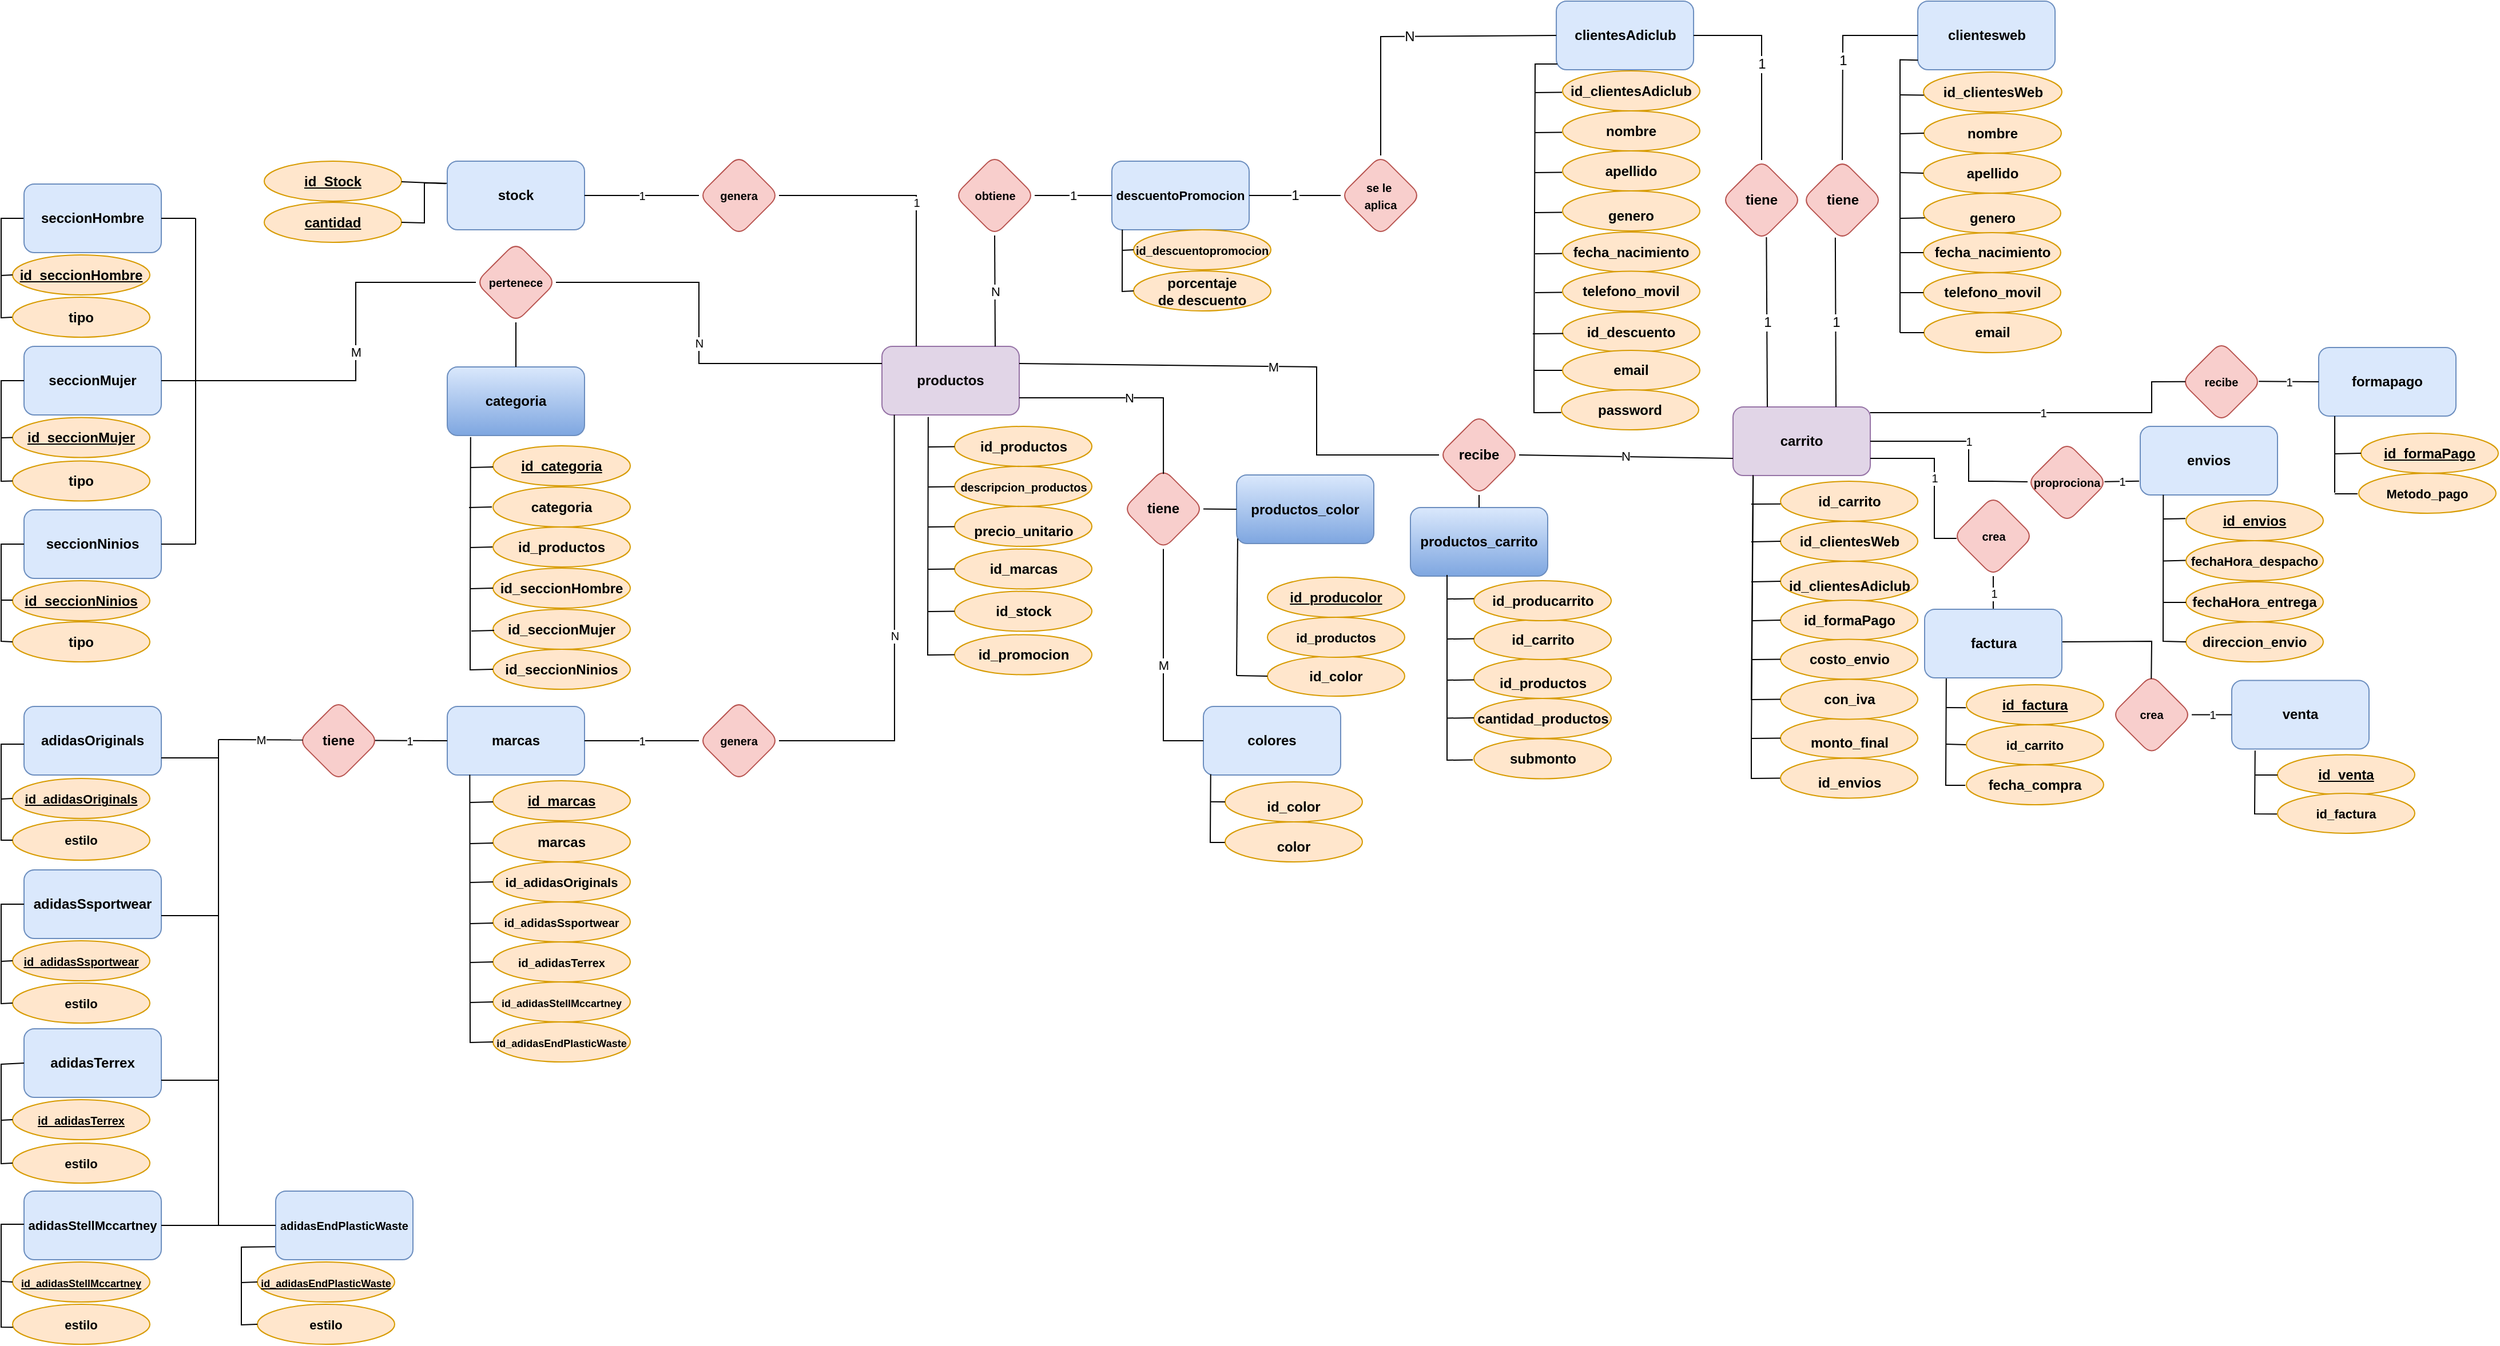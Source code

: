 <mxfile version="20.2.3" type="device"><diagram id="YLfYd-BpuU4CgVhZ4nTU" name="Página-1"><mxGraphModel dx="323" dy="200" grid="1" gridSize="10" guides="1" tooltips="1" connect="1" arrows="1" fold="1" page="1" pageScale="1" pageWidth="827" pageHeight="1169" math="0" shadow="0"><root><mxCell id="0"/><mxCell id="1" parent="0"/><mxCell id="3GeVGe4_RbAIJtk7TdKG-1" value="" style="endArrow=none;html=1;rounded=0;exitX=0;exitY=0.5;exitDx=0;exitDy=0;entryX=0;entryY=0.5;entryDx=0;entryDy=0;" parent="1" source="bXdgTq59KyjE3I_AmxVj-7" target="bXdgTq59KyjE3I_AmxVj-9" edge="1"><mxGeometry width="50" height="50" relative="1" as="geometry"><mxPoint x="130" y="510" as="sourcePoint"/><mxPoint x="80" y="280" as="targetPoint"/><Array as="points"><mxPoint x="70" y="190"/><mxPoint x="70" y="277"/></Array></mxGeometry></mxCell><mxCell id="0Omof-CdI66bAPqzlPNb-4" value="&lt;b&gt;productos&lt;/b&gt;" style="rounded=1;whiteSpace=wrap;html=1;fillColor=#e1d5e7;strokeColor=#9673a6;" parent="1" vertex="1"><mxGeometry x="840" y="302" width="120" height="60" as="geometry"/></mxCell><mxCell id="0Omof-CdI66bAPqzlPNb-28" value="&lt;font style=&quot;font-size: 12px;&quot;&gt;&lt;span style=&quot;font-size: 12px;&quot;&gt;id_seccionHombre&lt;/span&gt;&lt;/font&gt;" style="ellipse;whiteSpace=wrap;html=1;fontSize=12;rounded=1;fontStyle=1;fillColor=#ffe6cc;strokeColor=#d79b00;" parent="1" vertex="1"><mxGeometry x="500" y="496" width="120" height="35" as="geometry"/></mxCell><mxCell id="0Omof-CdI66bAPqzlPNb-32" value="&lt;font&gt;&lt;font size=&quot;1&quot; style=&quot;&quot;&gt;&lt;b style=&quot;font-size: 12px;&quot;&gt;precio_unitario&lt;/b&gt;&lt;/font&gt;&lt;br&gt;&lt;/font&gt;" style="ellipse;whiteSpace=wrap;html=1;fontSize=20;rounded=1;fillColor=#ffe6cc;strokeColor=#d79b00;" parent="1" vertex="1"><mxGeometry x="903.53" y="442" width="120" height="35" as="geometry"/></mxCell><mxCell id="tFfMt7A0nZJ43Xl1sOpp-16" value="&lt;b&gt;categoria&lt;/b&gt;" style="rounded=1;whiteSpace=wrap;html=1;fillColor=#dae8fc;strokeColor=#6c8ebf;gradientColor=#7ea6e0;" parent="1" vertex="1"><mxGeometry x="460" y="320" width="120" height="60" as="geometry"/></mxCell><mxCell id="tFfMt7A0nZJ43Xl1sOpp-38" value="&lt;b&gt;marcas&lt;/b&gt;" style="rounded=1;whiteSpace=wrap;html=1;fillColor=#dae8fc;strokeColor=#6c8ebf;" parent="1" vertex="1"><mxGeometry x="460" y="617" width="120" height="60" as="geometry"/></mxCell><mxCell id="tFfMt7A0nZJ43Xl1sOpp-44" value="marcas" style="ellipse;whiteSpace=wrap;html=1;fillColor=#ffe6cc;strokeColor=#d79b00;fontSize=12;fontStyle=1;rounded=1;" parent="1" vertex="1"><mxGeometry x="500" y="718" width="120" height="35" as="geometry"/></mxCell><mxCell id="PsGFcGEbYKMAvIOX_i-v-1" value="&lt;font size=&quot;1&quot; style=&quot;&quot;&gt;&lt;b style=&quot;&quot;&gt;descripcion_productos&lt;/b&gt;&lt;/font&gt;" style="ellipse;whiteSpace=wrap;html=1;rounded=1;fillColor=#ffe6cc;strokeColor=#d79b00;" parent="1" vertex="1"><mxGeometry x="903.53" y="407" width="120" height="35" as="geometry"/></mxCell><mxCell id="PsGFcGEbYKMAvIOX_i-v-11" value="&lt;b style=&quot;font-size: 12px;&quot;&gt;&lt;font style=&quot;font-size: 12px; line-height: 1;&quot;&gt;id_categoria&lt;/font&gt;&lt;/b&gt;" style="ellipse;whiteSpace=wrap;html=1;fontSize=12;fillColor=#ffe6cc;strokeColor=#d79b00;fontStyle=5;rounded=1;spacing=0;" parent="1" vertex="1"><mxGeometry x="500" y="389" width="120" height="35" as="geometry"/></mxCell><mxCell id="Hee9E_uq9AtnlHV2fk6y-8" value="&lt;b&gt;id_seccionMujer&lt;/b&gt;" style="ellipse;whiteSpace=wrap;html=1;fontSize=12;rounded=1;fillColor=#ffe6cc;strokeColor=#d79b00;" parent="1" vertex="1"><mxGeometry x="500" y="532" width="120" height="35" as="geometry"/></mxCell><mxCell id="Hee9E_uq9AtnlHV2fk6y-19" value="&lt;font style=&quot;font-size: 12px;&quot;&gt;&lt;b&gt;id_productos&lt;/b&gt;&lt;/font&gt;" style="ellipse;whiteSpace=wrap;html=1;fontSize=10;rounded=1;fillColor=#ffe6cc;strokeColor=#d79b00;" parent="1" vertex="1"><mxGeometry x="903.53" y="372" width="120" height="35" as="geometry"/></mxCell><mxCell id="Hee9E_uq9AtnlHV2fk6y-54" value="" style="endArrow=none;html=1;rounded=1;fontSize=12;startSize=14;endSize=14;exitX=1;exitY=0.5;exitDx=0;exitDy=0;entryX=0;entryY=0.5;entryDx=0;entryDy=0;" parent="1" edge="1"><mxGeometry width="50" height="50" relative="1" as="geometry"><mxPoint x="510" y="560" as="sourcePoint"/><mxPoint x="510" y="560" as="targetPoint"/></mxGeometry></mxCell><mxCell id="bXdgTq59KyjE3I_AmxVj-1" value="&lt;b&gt;id_seccionNinios&lt;/b&gt;" style="ellipse;whiteSpace=wrap;html=1;fontSize=12;rounded=1;fillColor=#ffe6cc;strokeColor=#d79b00;" parent="1" vertex="1"><mxGeometry x="500" y="567" width="120" height="35" as="geometry"/></mxCell><mxCell id="bXdgTq59KyjE3I_AmxVj-7" value="&lt;b&gt;seccionHombre&lt;/b&gt;" style="rounded=1;whiteSpace=wrap;html=1;fillColor=#dae8fc;strokeColor=#6c8ebf;" parent="1" vertex="1"><mxGeometry x="90" y="160" width="120" height="60" as="geometry"/></mxCell><mxCell id="bXdgTq59KyjE3I_AmxVj-8" value="&lt;b&gt;id_seccionHombre&lt;/b&gt;" style="ellipse;whiteSpace=wrap;html=1;fillColor=#ffe6cc;strokeColor=#d79b00;fontStyle=4" parent="1" vertex="1"><mxGeometry x="80" y="222" width="120" height="35" as="geometry"/></mxCell><mxCell id="bXdgTq59KyjE3I_AmxVj-9" value="&lt;b&gt;tipo&lt;/b&gt;" style="ellipse;whiteSpace=wrap;html=1;fillColor=#ffe6cc;strokeColor=#d79b00;" parent="1" vertex="1"><mxGeometry x="80" y="259" width="120" height="35" as="geometry"/></mxCell><mxCell id="bXdgTq59KyjE3I_AmxVj-28" value="&lt;b&gt;seccionMujer&lt;/b&gt;" style="rounded=1;whiteSpace=wrap;html=1;rotation=0;fillColor=#dae8fc;strokeColor=#6c8ebf;" parent="1" vertex="1"><mxGeometry x="90" y="302" width="120" height="60" as="geometry"/></mxCell><mxCell id="bXdgTq59KyjE3I_AmxVj-31" value="&lt;b&gt;tipo&lt;/b&gt;" style="ellipse;whiteSpace=wrap;html=1;fillColor=#ffe6cc;strokeColor=#d79b00;" parent="1" vertex="1"><mxGeometry x="80" y="402.25" width="120" height="35" as="geometry"/></mxCell><mxCell id="bXdgTq59KyjE3I_AmxVj-33" value="&lt;b&gt;id_seccionMujer&lt;/b&gt;" style="ellipse;whiteSpace=wrap;html=1;fillColor=#ffe6cc;strokeColor=#d79b00;fontStyle=4" parent="1" vertex="1"><mxGeometry x="80" y="364.25" width="120" height="35" as="geometry"/></mxCell><mxCell id="bXdgTq59KyjE3I_AmxVj-52" value="&lt;b&gt;seccionNinios&lt;/b&gt;" style="rounded=1;whiteSpace=wrap;html=1;fillColor=#dae8fc;strokeColor=#6c8ebf;" parent="1" vertex="1"><mxGeometry x="90" y="445" width="120" height="60" as="geometry"/></mxCell><mxCell id="bXdgTq59KyjE3I_AmxVj-53" value="&lt;b&gt;id_seccionNinios&lt;/b&gt;" style="ellipse;whiteSpace=wrap;html=1;fillColor=#ffe6cc;strokeColor=#d79b00;fontStyle=4" parent="1" vertex="1"><mxGeometry x="80" y="507" width="120" height="35" as="geometry"/></mxCell><mxCell id="bXdgTq59KyjE3I_AmxVj-57" value="&lt;b&gt;tipo&lt;/b&gt;" style="ellipse;whiteSpace=wrap;html=1;fillColor=#ffe6cc;strokeColor=#d79b00;" parent="1" vertex="1"><mxGeometry x="80" y="543" width="120" height="35" as="geometry"/></mxCell><mxCell id="bXdgTq59KyjE3I_AmxVj-87" style="edgeStyle=orthogonalEdgeStyle;rounded=0;orthogonalLoop=1;jettySize=auto;html=1;exitX=0.5;exitY=1;exitDx=0;exitDy=0;fontSize=12;" parent="1" source="Hee9E_uq9AtnlHV2fk6y-19" target="Hee9E_uq9AtnlHV2fk6y-19" edge="1"><mxGeometry relative="1" as="geometry"/></mxCell><mxCell id="bXdgTq59KyjE3I_AmxVj-88" value="&lt;font size=&quot;1&quot; style=&quot;&quot;&gt;&lt;b style=&quot;font-size: 12px;&quot;&gt;id_marcas&lt;/b&gt;&lt;/font&gt;" style="ellipse;whiteSpace=wrap;html=1;fontSize=8;rounded=1;fillColor=#ffe6cc;strokeColor=#d79b00;" parent="1" vertex="1"><mxGeometry x="903.53" y="479.25" width="120" height="35" as="geometry"/></mxCell><mxCell id="bXdgTq59KyjE3I_AmxVj-90" value="&lt;font size=&quot;1&quot; style=&quot;&quot;&gt;&lt;b style=&quot;font-size: 12px;&quot;&gt;id_promocion&lt;/b&gt;&lt;/font&gt;" style="ellipse;whiteSpace=wrap;html=1;fontSize=8;rounded=1;fillColor=#ffe6cc;strokeColor=#d79b00;" parent="1" vertex="1"><mxGeometry x="903.53" y="554.25" width="120" height="35" as="geometry"/></mxCell><mxCell id="bXdgTq59KyjE3I_AmxVj-99" value="&lt;font style=&quot;font-size: 10px;&quot;&gt;id_adidasTerrex&lt;/font&gt;" style="ellipse;whiteSpace=wrap;html=1;fillColor=#ffe6cc;strokeColor=#d79b00;fontSize=12;fontStyle=1;rounded=1;" parent="1" vertex="1"><mxGeometry x="500" y="823" width="120" height="35" as="geometry"/></mxCell><mxCell id="bXdgTq59KyjE3I_AmxVj-101" value="&lt;font style=&quot;font-size: 9px;&quot;&gt;id_adidasEndPlasticWaste&lt;/font&gt;" style="ellipse;whiteSpace=wrap;html=1;fillColor=#ffe6cc;strokeColor=#d79b00;fontSize=12;fontStyle=1;rounded=1;" parent="1" vertex="1"><mxGeometry x="500" y="893" width="120" height="35" as="geometry"/></mxCell><mxCell id="bXdgTq59KyjE3I_AmxVj-103" value="&lt;font style=&quot;font-size: 9px;&quot;&gt;id_adidasStellMccartney&lt;/font&gt;" style="ellipse;whiteSpace=wrap;html=1;fillColor=#ffe6cc;strokeColor=#d79b00;fontSize=12;fontStyle=1;rounded=1;" parent="1" vertex="1"><mxGeometry x="500" y="858" width="120" height="35" as="geometry"/></mxCell><mxCell id="bXdgTq59KyjE3I_AmxVj-104" value="&lt;font style=&quot;font-size: 10px;&quot;&gt;id_adidasSsportwear&lt;/font&gt;" style="ellipse;whiteSpace=wrap;html=1;fillColor=#ffe6cc;strokeColor=#d79b00;fontSize=12;fontStyle=1;rounded=1;" parent="1" vertex="1"><mxGeometry x="500" y="788" width="120" height="35" as="geometry"/></mxCell><mxCell id="bXdgTq59KyjE3I_AmxVj-105" value="&lt;font style=&quot;font-size: 11px;&quot;&gt;id_adidasOriginals&lt;/font&gt;" style="ellipse;whiteSpace=wrap;html=1;fillColor=#ffe6cc;strokeColor=#d79b00;fontSize=12;fontStyle=1;rounded=1;" parent="1" vertex="1"><mxGeometry x="500" y="753" width="120" height="35" as="geometry"/></mxCell><mxCell id="bXdgTq59KyjE3I_AmxVj-113" value="&lt;b&gt;&lt;font style=&quot;font-size: 12px;&quot;&gt;adidasOriginals&lt;/font&gt;&lt;/b&gt;" style="rounded=1;whiteSpace=wrap;html=1;fontSize=9;fillColor=#dae8fc;strokeColor=#6c8ebf;" parent="1" vertex="1"><mxGeometry x="90" y="617" width="120" height="60" as="geometry"/></mxCell><mxCell id="bXdgTq59KyjE3I_AmxVj-114" value="&lt;font size=&quot;1&quot;&gt;&lt;span style=&quot;font-size: 12px;&quot;&gt;&lt;b&gt;adidasSsportwear&lt;/b&gt;&lt;/span&gt;&lt;/font&gt;" style="whiteSpace=wrap;html=1;fontSize=9;fillColor=#dae8fc;strokeColor=#6c8ebf;rounded=1;" parent="1" vertex="1"><mxGeometry x="90" y="760" width="120" height="60" as="geometry"/></mxCell><mxCell id="bXdgTq59KyjE3I_AmxVj-116" value="&lt;font style=&quot;font-size: 12px;&quot;&gt;&lt;b&gt;adidasTerrex&lt;/b&gt;&lt;/font&gt;" style="whiteSpace=wrap;html=1;fontSize=9;fillColor=#dae8fc;strokeColor=#6c8ebf;rounded=1;" parent="1" vertex="1"><mxGeometry x="90" y="899" width="120" height="60" as="geometry"/></mxCell><mxCell id="bXdgTq59KyjE3I_AmxVj-118" value="&lt;b&gt;&lt;font style=&quot;font-size: 11px;&quot;&gt;adidasStellMccartney&lt;/font&gt;&lt;/b&gt;" style="whiteSpace=wrap;html=1;fontSize=9;fillColor=#dae8fc;strokeColor=#6c8ebf;rounded=1;" parent="1" vertex="1"><mxGeometry x="90" y="1041" width="120" height="60" as="geometry"/></mxCell><mxCell id="bXdgTq59KyjE3I_AmxVj-120" value="&lt;b&gt;&lt;font style=&quot;font-size: 10px;&quot;&gt;adidasEndPlasticWaste&lt;/font&gt;&lt;/b&gt;" style="whiteSpace=wrap;html=1;fontSize=9;fillColor=#dae8fc;strokeColor=#6c8ebf;rounded=1;" parent="1" vertex="1"><mxGeometry x="310" y="1041" width="120" height="60" as="geometry"/></mxCell><mxCell id="bXdgTq59KyjE3I_AmxVj-126" value="&lt;font style=&quot;font-size: 11px;&quot;&gt;estilo&lt;/font&gt;" style="ellipse;whiteSpace=wrap;html=1;fillColor=#ffe6cc;strokeColor=#d79b00;fontSize=12;fontStyle=1;rounded=1;" parent="1" vertex="1"><mxGeometry x="80" y="716.5" width="120" height="35" as="geometry"/></mxCell><mxCell id="bXdgTq59KyjE3I_AmxVj-128" value="&lt;font style=&quot;font-size: 11px;&quot;&gt;&lt;u&gt;id_adidasOriginals&lt;/u&gt;&lt;/font&gt;" style="ellipse;whiteSpace=wrap;html=1;fillColor=#ffe6cc;strokeColor=#d79b00;fontSize=12;fontStyle=1;rounded=1;" parent="1" vertex="1"><mxGeometry x="80" y="680" width="120" height="35" as="geometry"/></mxCell><mxCell id="bXdgTq59KyjE3I_AmxVj-132" value="&lt;font style=&quot;font-size: 10px;&quot;&gt;&lt;u&gt;id_adidasSsportwear&lt;/u&gt;&lt;/font&gt;" style="ellipse;whiteSpace=wrap;html=1;fillColor=#ffe6cc;strokeColor=#d79b00;fontSize=12;fontStyle=1;rounded=1;" parent="1" vertex="1"><mxGeometry x="80" y="822" width="120" height="35" as="geometry"/></mxCell><mxCell id="bXdgTq59KyjE3I_AmxVj-133" value="&lt;font style=&quot;font-size: 10px;&quot;&gt;&lt;u&gt;id_adidasTerrex&lt;/u&gt;&lt;/font&gt;" style="ellipse;whiteSpace=wrap;html=1;fillColor=#ffe6cc;strokeColor=#d79b00;fontSize=12;fontStyle=1;rounded=1;" parent="1" vertex="1"><mxGeometry x="80" y="961" width="120" height="35" as="geometry"/></mxCell><mxCell id="bXdgTq59KyjE3I_AmxVj-134" value="&lt;font style=&quot;font-size: 9px;&quot;&gt;&lt;u&gt;id_adidasEndPlasticWaste&lt;/u&gt;&lt;/font&gt;" style="ellipse;whiteSpace=wrap;html=1;fillColor=#ffe6cc;strokeColor=#d79b00;fontSize=12;fontStyle=1;rounded=1;" parent="1" vertex="1"><mxGeometry x="294" y="1103" width="120" height="35" as="geometry"/></mxCell><mxCell id="bXdgTq59KyjE3I_AmxVj-135" value="&lt;font style=&quot;font-size: 9px;&quot;&gt;&lt;u&gt;id_adidasStellMccartney&lt;/u&gt;&lt;/font&gt;" style="ellipse;whiteSpace=wrap;html=1;fillColor=#ffe6cc;strokeColor=#d79b00;fontSize=12;fontStyle=1;rounded=1;" parent="1" vertex="1"><mxGeometry x="80" y="1103" width="120" height="35" as="geometry"/></mxCell><mxCell id="bXdgTq59KyjE3I_AmxVj-140" value="&lt;span style=&quot;font-size: 11px;&quot;&gt;estilo&lt;/span&gt;" style="ellipse;whiteSpace=wrap;html=1;fillColor=#ffe6cc;strokeColor=#d79b00;fontSize=12;fontStyle=1;rounded=1;" parent="1" vertex="1"><mxGeometry x="80" y="859" width="120" height="35" as="geometry"/></mxCell><mxCell id="bXdgTq59KyjE3I_AmxVj-154" value="&lt;span style=&quot;font-size: 11px;&quot;&gt;estilo&lt;/span&gt;" style="ellipse;whiteSpace=wrap;html=1;fillColor=#ffe6cc;strokeColor=#d79b00;fontSize=12;fontStyle=1;rounded=1;" parent="1" vertex="1"><mxGeometry x="80" y="999" width="120" height="35" as="geometry"/></mxCell><mxCell id="bXdgTq59KyjE3I_AmxVj-157" value="&lt;span style=&quot;font-size: 11px;&quot;&gt;estilo&lt;/span&gt;" style="ellipse;whiteSpace=wrap;html=1;fillColor=#ffe6cc;strokeColor=#d79b00;fontSize=12;fontStyle=1;rounded=1;" parent="1" vertex="1"><mxGeometry x="294" y="1140" width="120" height="35" as="geometry"/></mxCell><mxCell id="bXdgTq59KyjE3I_AmxVj-159" value="&lt;span style=&quot;font-size: 11px;&quot;&gt;estilo&lt;/span&gt;" style="ellipse;whiteSpace=wrap;html=1;fillColor=#ffe6cc;strokeColor=#d79b00;fontSize=12;fontStyle=1;rounded=1;" parent="1" vertex="1"><mxGeometry x="80" y="1140" width="120" height="35" as="geometry"/></mxCell><mxCell id="Q0QriBIau0jZwvhqOpeA-1" value="&lt;u&gt;id_marcas&lt;/u&gt;" style="ellipse;whiteSpace=wrap;html=1;fillColor=#ffe6cc;strokeColor=#d79b00;fontSize=12;fontStyle=1;rounded=1;" parent="1" vertex="1"><mxGeometry x="500" y="682" width="120" height="35" as="geometry"/></mxCell><mxCell id="3GeVGe4_RbAIJtk7TdKG-2" value="" style="endArrow=none;html=1;rounded=0;entryX=0;entryY=0.5;entryDx=0;entryDy=0;" parent="1" target="bXdgTq59KyjE3I_AmxVj-8" edge="1"><mxGeometry width="50" height="50" relative="1" as="geometry"><mxPoint x="70" y="240" as="sourcePoint"/><mxPoint x="110" y="210" as="targetPoint"/></mxGeometry></mxCell><mxCell id="3GeVGe4_RbAIJtk7TdKG-3" value="" style="endArrow=none;html=1;rounded=0;exitX=0;exitY=0.5;exitDx=0;exitDy=0;entryX=0;entryY=0.5;entryDx=0;entryDy=0;" parent="1" source="bXdgTq59KyjE3I_AmxVj-28" target="bXdgTq59KyjE3I_AmxVj-31" edge="1"><mxGeometry width="50" height="50" relative="1" as="geometry"><mxPoint x="110" y="360" as="sourcePoint"/><mxPoint x="80" y="419" as="targetPoint"/><Array as="points"><mxPoint x="70" y="332"/><mxPoint x="70" y="420"/></Array></mxGeometry></mxCell><mxCell id="3GeVGe4_RbAIJtk7TdKG-4" value="" style="endArrow=none;html=1;rounded=0;entryX=0;entryY=0.5;entryDx=0;entryDy=0;" parent="1" target="bXdgTq59KyjE3I_AmxVj-33" edge="1"><mxGeometry width="50" height="50" relative="1" as="geometry"><mxPoint x="70" y="382" as="sourcePoint"/><mxPoint x="110" y="360" as="targetPoint"/></mxGeometry></mxCell><mxCell id="3GeVGe4_RbAIJtk7TdKG-6" value="" style="endArrow=none;html=1;rounded=0;exitX=0;exitY=0.5;exitDx=0;exitDy=0;entryX=0;entryY=0.5;entryDx=0;entryDy=0;" parent="1" source="bXdgTq59KyjE3I_AmxVj-57" target="bXdgTq59KyjE3I_AmxVj-52" edge="1"><mxGeometry width="50" height="50" relative="1" as="geometry"><mxPoint x="70" y="590" as="sourcePoint"/><mxPoint x="120" y="540" as="targetPoint"/><Array as="points"><mxPoint x="70" y="560"/><mxPoint x="70" y="475"/></Array></mxGeometry></mxCell><mxCell id="3GeVGe4_RbAIJtk7TdKG-7" value="" style="endArrow=none;html=1;rounded=0;entryX=0;entryY=0.5;entryDx=0;entryDy=0;" parent="1" edge="1"><mxGeometry width="50" height="50" relative="1" as="geometry"><mxPoint x="70" y="524" as="sourcePoint"/><mxPoint x="80" y="524" as="targetPoint"/></mxGeometry></mxCell><mxCell id="3GeVGe4_RbAIJtk7TdKG-9" value="" style="endArrow=none;html=1;rounded=0;exitX=1;exitY=0.5;exitDx=0;exitDy=0;" parent="1" source="bXdgTq59KyjE3I_AmxVj-7" edge="1"><mxGeometry width="50" height="50" relative="1" as="geometry"><mxPoint x="280" y="360" as="sourcePoint"/><mxPoint x="240" y="190" as="targetPoint"/></mxGeometry></mxCell><mxCell id="3GeVGe4_RbAIJtk7TdKG-10" value="" style="endArrow=none;html=1;rounded=0;exitX=1;exitY=0.5;exitDx=0;exitDy=0;" parent="1" source="bXdgTq59KyjE3I_AmxVj-52" edge="1"><mxGeometry width="50" height="50" relative="1" as="geometry"><mxPoint x="280" y="360" as="sourcePoint"/><mxPoint x="240" y="475" as="targetPoint"/></mxGeometry></mxCell><mxCell id="3GeVGe4_RbAIJtk7TdKG-11" value="" style="endArrow=none;html=1;rounded=0;exitX=1;exitY=0.5;exitDx=0;exitDy=0;" parent="1" source="bXdgTq59KyjE3I_AmxVj-28" edge="1"><mxGeometry width="50" height="50" relative="1" as="geometry"><mxPoint x="280" y="360" as="sourcePoint"/><mxPoint x="240" y="332" as="targetPoint"/></mxGeometry></mxCell><mxCell id="3GeVGe4_RbAIJtk7TdKG-12" value="" style="endArrow=none;html=1;rounded=0;" parent="1" edge="1"><mxGeometry width="50" height="50" relative="1" as="geometry"><mxPoint x="240" y="475" as="sourcePoint"/><mxPoint x="240" y="190" as="targetPoint"/></mxGeometry></mxCell><mxCell id="3GeVGe4_RbAIJtk7TdKG-13" value="M" style="endArrow=none;html=1;rounded=0;entryX=0;entryY=0.5;entryDx=0;entryDy=0;" parent="1" target="3GeVGe4_RbAIJtk7TdKG-16" edge="1"><mxGeometry width="50" height="50" relative="1" as="geometry"><mxPoint x="240" y="332" as="sourcePoint"/><mxPoint x="334.41" y="332.63" as="targetPoint"/><Array as="points"><mxPoint x="380" y="332"/><mxPoint x="380" y="246"/></Array></mxGeometry></mxCell><mxCell id="3GeVGe4_RbAIJtk7TdKG-16" value="&lt;b style=&quot;font-size: 10px;&quot;&gt;pertenece&lt;/b&gt;" style="rhombus;whiteSpace=wrap;html=1;fillColor=#f8cecc;strokeColor=#b85450;rounded=1;" parent="1" vertex="1"><mxGeometry x="485" y="211" width="70" height="70" as="geometry"/></mxCell><mxCell id="3GeVGe4_RbAIJtk7TdKG-18" value="" style="endArrow=none;html=1;rounded=0;fontSize=10;entryX=0;entryY=0.5;entryDx=0;entryDy=0;exitX=-0.004;exitY=0.811;exitDx=0;exitDy=0;exitPerimeter=0;" parent="1" source="bXdgTq59KyjE3I_AmxVj-120" target="bXdgTq59KyjE3I_AmxVj-157" edge="1"><mxGeometry width="50" height="50" relative="1" as="geometry"><mxPoint x="90" y="1210" as="sourcePoint"/><mxPoint x="710" y="1270" as="targetPoint"/><Array as="points"><mxPoint x="280" y="1090"/><mxPoint x="280" y="1158"/></Array></mxGeometry></mxCell><mxCell id="3GeVGe4_RbAIJtk7TdKG-19" value="" style="endArrow=none;html=1;rounded=0;fontSize=10;entryX=0;entryY=0.5;entryDx=0;entryDy=0;" parent="1" target="bXdgTq59KyjE3I_AmxVj-134" edge="1"><mxGeometry width="50" height="50" relative="1" as="geometry"><mxPoint x="280" y="1121" as="sourcePoint"/><mxPoint x="190" y="1210" as="targetPoint"/></mxGeometry></mxCell><mxCell id="3GeVGe4_RbAIJtk7TdKG-20" value="" style="endArrow=none;html=1;rounded=0;fontSize=10;exitX=0.003;exitY=0.576;exitDx=0;exitDy=0;exitPerimeter=0;" parent="1" source="bXdgTq59KyjE3I_AmxVj-159" edge="1"><mxGeometry width="50" height="50" relative="1" as="geometry"><mxPoint x="70" y="1157" as="sourcePoint"/><mxPoint x="90" y="1070" as="targetPoint"/><Array as="points"><mxPoint x="70" y="1160"/><mxPoint x="70" y="1070"/></Array></mxGeometry></mxCell><mxCell id="3GeVGe4_RbAIJtk7TdKG-21" value="" style="endArrow=none;html=1;rounded=0;fontSize=10;exitX=0;exitY=0.5;exitDx=0;exitDy=0;" parent="1" source="bXdgTq59KyjE3I_AmxVj-135" edge="1"><mxGeometry width="50" height="50" relative="1" as="geometry"><mxPoint x="140" y="1120" as="sourcePoint"/><mxPoint x="70" y="1120" as="targetPoint"/></mxGeometry></mxCell><mxCell id="3GeVGe4_RbAIJtk7TdKG-22" value="" style="endArrow=none;html=1;rounded=0;fontSize=10;entryX=0;entryY=0.5;entryDx=0;entryDy=0;exitX=0;exitY=0.5;exitDx=0;exitDy=0;" parent="1" source="bXdgTq59KyjE3I_AmxVj-154" target="bXdgTq59KyjE3I_AmxVj-116" edge="1"><mxGeometry width="50" height="50" relative="1" as="geometry"><mxPoint x="140" y="1000" as="sourcePoint"/><mxPoint x="190" y="950" as="targetPoint"/><Array as="points"><mxPoint x="70" y="1017"/><mxPoint x="70" y="930"/></Array></mxGeometry></mxCell><mxCell id="3GeVGe4_RbAIJtk7TdKG-23" value="" style="endArrow=none;html=1;rounded=0;fontSize=10;exitX=0;exitY=0.5;exitDx=0;exitDy=0;" parent="1" source="bXdgTq59KyjE3I_AmxVj-133" edge="1"><mxGeometry width="50" height="50" relative="1" as="geometry"><mxPoint x="140" y="1000" as="sourcePoint"/><mxPoint x="70" y="979" as="targetPoint"/></mxGeometry></mxCell><mxCell id="3GeVGe4_RbAIJtk7TdKG-24" value="" style="endArrow=none;html=1;rounded=0;fontSize=10;exitX=0;exitY=0.5;exitDx=0;exitDy=0;entryX=0;entryY=0.5;entryDx=0;entryDy=0;" parent="1" source="bXdgTq59KyjE3I_AmxVj-140" target="bXdgTq59KyjE3I_AmxVj-114" edge="1"><mxGeometry width="50" height="50" relative="1" as="geometry"><mxPoint x="140" y="860" as="sourcePoint"/><mxPoint x="190" y="810" as="targetPoint"/><Array as="points"><mxPoint x="70" y="877"/><mxPoint x="70" y="790"/></Array></mxGeometry></mxCell><mxCell id="3GeVGe4_RbAIJtk7TdKG-25" value="" style="endArrow=none;html=1;rounded=0;fontSize=10;exitX=0;exitY=0.5;exitDx=0;exitDy=0;" parent="1" source="bXdgTq59KyjE3I_AmxVj-132" edge="1"><mxGeometry width="50" height="50" relative="1" as="geometry"><mxPoint x="140" y="860" as="sourcePoint"/><mxPoint x="70" y="840" as="targetPoint"/></mxGeometry></mxCell><mxCell id="3GeVGe4_RbAIJtk7TdKG-26" value="" style="endArrow=none;html=1;rounded=0;fontSize=10;exitX=0;exitY=0.5;exitDx=0;exitDy=0;" parent="1" source="bXdgTq59KyjE3I_AmxVj-126" edge="1"><mxGeometry width="50" height="50" relative="1" as="geometry"><mxPoint x="140" y="730" as="sourcePoint"/><mxPoint x="90" y="650" as="targetPoint"/><Array as="points"><mxPoint x="70" y="734"/><mxPoint x="70" y="650"/></Array></mxGeometry></mxCell><mxCell id="3GeVGe4_RbAIJtk7TdKG-27" value="" style="endArrow=none;html=1;rounded=0;fontSize=10;exitX=0;exitY=0.5;exitDx=0;exitDy=0;" parent="1" source="bXdgTq59KyjE3I_AmxVj-128" edge="1"><mxGeometry width="50" height="50" relative="1" as="geometry"><mxPoint x="140" y="730" as="sourcePoint"/><mxPoint x="70" y="698" as="targetPoint"/></mxGeometry></mxCell><mxCell id="3GeVGe4_RbAIJtk7TdKG-28" value="1" style="endArrow=none;html=1;rounded=0;fontSize=10;entryX=0;entryY=0.5;entryDx=0;entryDy=0;exitX=0.922;exitY=0.496;exitDx=0;exitDy=0;exitPerimeter=0;" parent="1" source="3GeVGe4_RbAIJtk7TdKG-29" target="tFfMt7A0nZJ43Xl1sOpp-38" edge="1"><mxGeometry width="50" height="50" relative="1" as="geometry"><mxPoint x="400" y="650" as="sourcePoint"/><mxPoint x="390" y="700" as="targetPoint"/></mxGeometry></mxCell><mxCell id="3GeVGe4_RbAIJtk7TdKG-29" value="&lt;b&gt;tiene&lt;/b&gt;" style="rhombus;whiteSpace=wrap;html=1;fillColor=#f8cecc;strokeColor=#b85450;rounded=1;" parent="1" vertex="1"><mxGeometry x="330" y="612" width="70" height="70" as="geometry"/></mxCell><mxCell id="3GeVGe4_RbAIJtk7TdKG-30" value="M" style="endArrow=none;html=1;rounded=0;fontSize=10;entryX=0.053;entryY=0.49;entryDx=0;entryDy=0;entryPerimeter=0;" parent="1" target="3GeVGe4_RbAIJtk7TdKG-29" edge="1"><mxGeometry width="50" height="50" relative="1" as="geometry"><mxPoint x="260" y="646" as="sourcePoint"/><mxPoint x="330" y="647" as="targetPoint"/></mxGeometry></mxCell><mxCell id="3GeVGe4_RbAIJtk7TdKG-31" value="" style="endArrow=none;html=1;rounded=0;fontSize=10;exitX=1;exitY=0.5;exitDx=0;exitDy=0;entryX=0;entryY=0.5;entryDx=0;entryDy=0;" parent="1" source="bXdgTq59KyjE3I_AmxVj-118" target="bXdgTq59KyjE3I_AmxVj-120" edge="1"><mxGeometry width="50" height="50" relative="1" as="geometry"><mxPoint x="260" y="1110" as="sourcePoint"/><mxPoint x="310" y="1060" as="targetPoint"/></mxGeometry></mxCell><mxCell id="3GeVGe4_RbAIJtk7TdKG-32" value="" style="endArrow=none;html=1;rounded=0;fontSize=10;" parent="1" edge="1"><mxGeometry width="50" height="50" relative="1" as="geometry"><mxPoint x="260" y="1071" as="sourcePoint"/><mxPoint x="260" y="646" as="targetPoint"/></mxGeometry></mxCell><mxCell id="3GeVGe4_RbAIJtk7TdKG-33" value="" style="endArrow=none;html=1;rounded=0;fontSize=10;exitX=1;exitY=0.75;exitDx=0;exitDy=0;" parent="1" source="bXdgTq59KyjE3I_AmxVj-113" edge="1"><mxGeometry width="50" height="50" relative="1" as="geometry"><mxPoint x="260" y="760" as="sourcePoint"/><mxPoint x="260" y="662" as="targetPoint"/></mxGeometry></mxCell><mxCell id="3GeVGe4_RbAIJtk7TdKG-34" value="" style="endArrow=none;html=1;rounded=0;fontSize=10;" parent="1" edge="1"><mxGeometry width="50" height="50" relative="1" as="geometry"><mxPoint x="210" y="800" as="sourcePoint"/><mxPoint x="260" y="800" as="targetPoint"/></mxGeometry></mxCell><mxCell id="3GeVGe4_RbAIJtk7TdKG-35" value="" style="endArrow=none;html=1;rounded=0;fontSize=10;exitX=1;exitY=0.75;exitDx=0;exitDy=0;" parent="1" source="bXdgTq59KyjE3I_AmxVj-116" edge="1"><mxGeometry width="50" height="50" relative="1" as="geometry"><mxPoint x="260" y="920" as="sourcePoint"/><mxPoint x="260" y="944" as="targetPoint"/></mxGeometry></mxCell><mxCell id="3GeVGe4_RbAIJtk7TdKG-36" value="" style="endArrow=none;html=1;rounded=0;fontSize=10;exitX=0;exitY=0.5;exitDx=0;exitDy=0;entryX=0.164;entryY=0.996;entryDx=0;entryDy=0;entryPerimeter=0;" parent="1" source="bXdgTq59KyjE3I_AmxVj-101" target="tFfMt7A0nZJ43Xl1sOpp-38" edge="1"><mxGeometry width="50" height="50" relative="1" as="geometry"><mxPoint x="220" y="600" as="sourcePoint"/><mxPoint x="270" y="550" as="targetPoint"/><Array as="points"><mxPoint x="480" y="911"/></Array></mxGeometry></mxCell><mxCell id="3GeVGe4_RbAIJtk7TdKG-37" value="" style="endArrow=none;html=1;rounded=0;fontSize=10;exitX=0;exitY=0.5;exitDx=0;exitDy=0;" parent="1" source="bXdgTq59KyjE3I_AmxVj-103" edge="1"><mxGeometry width="50" height="50" relative="1" as="geometry"><mxPoint x="340" y="850" as="sourcePoint"/><mxPoint x="480" y="876" as="targetPoint"/></mxGeometry></mxCell><mxCell id="3GeVGe4_RbAIJtk7TdKG-38" value="" style="endArrow=none;html=1;rounded=0;fontSize=10;exitX=0;exitY=0.5;exitDx=0;exitDy=0;" parent="1" edge="1"><mxGeometry width="50" height="50" relative="1" as="geometry"><mxPoint x="500.0" y="840.5" as="sourcePoint"/><mxPoint x="480" y="841" as="targetPoint"/></mxGeometry></mxCell><mxCell id="3GeVGe4_RbAIJtk7TdKG-39" value="" style="endArrow=none;html=1;rounded=0;fontSize=10;exitX=0;exitY=0.5;exitDx=0;exitDy=0;" parent="1" edge="1"><mxGeometry width="50" height="50" relative="1" as="geometry"><mxPoint x="500.0" y="806.5" as="sourcePoint"/><mxPoint x="480" y="807" as="targetPoint"/></mxGeometry></mxCell><mxCell id="3GeVGe4_RbAIJtk7TdKG-40" value="" style="endArrow=none;html=1;rounded=0;fontSize=10;exitX=0;exitY=0.5;exitDx=0;exitDy=0;" parent="1" edge="1"><mxGeometry width="50" height="50" relative="1" as="geometry"><mxPoint x="500.0" y="770.5" as="sourcePoint"/><mxPoint x="480" y="771" as="targetPoint"/></mxGeometry></mxCell><mxCell id="3GeVGe4_RbAIJtk7TdKG-41" value="" style="endArrow=none;html=1;rounded=0;fontSize=10;exitX=0;exitY=0.5;exitDx=0;exitDy=0;" parent="1" edge="1"><mxGeometry width="50" height="50" relative="1" as="geometry"><mxPoint x="500.0" y="736.5" as="sourcePoint"/><mxPoint x="480" y="737" as="targetPoint"/></mxGeometry></mxCell><mxCell id="3GeVGe4_RbAIJtk7TdKG-42" value="" style="endArrow=none;html=1;rounded=0;fontSize=10;exitX=0;exitY=0.5;exitDx=0;exitDy=0;" parent="1" edge="1"><mxGeometry width="50" height="50" relative="1" as="geometry"><mxPoint x="500.0" y="700.5" as="sourcePoint"/><mxPoint x="480" y="701" as="targetPoint"/></mxGeometry></mxCell><mxCell id="3GeVGe4_RbAIJtk7TdKG-43" value="" style="endArrow=none;html=1;rounded=0;fontSize=10;exitX=0;exitY=0.5;exitDx=0;exitDy=0;entryX=0.17;entryY=1.023;entryDx=0;entryDy=0;entryPerimeter=0;" parent="1" source="bXdgTq59KyjE3I_AmxVj-1" target="tFfMt7A0nZJ43Xl1sOpp-16" edge="1"><mxGeometry width="50" height="50" relative="1" as="geometry"><mxPoint x="340" y="480" as="sourcePoint"/><mxPoint x="390" y="430" as="targetPoint"/><Array as="points"><mxPoint x="480" y="585"/><mxPoint x="480" y="527"/></Array></mxGeometry></mxCell><mxCell id="3GeVGe4_RbAIJtk7TdKG-45" value="" style="endArrow=none;html=1;rounded=0;fontSize=10;exitX=0;exitY=0.5;exitDx=0;exitDy=0;" parent="1" edge="1"><mxGeometry width="50" height="50" relative="1" as="geometry"><mxPoint x="501.0" y="550.5" as="sourcePoint"/><mxPoint x="481" y="551" as="targetPoint"/></mxGeometry></mxCell><mxCell id="3GeVGe4_RbAIJtk7TdKG-46" value="" style="endArrow=none;html=1;rounded=0;fontSize=10;exitX=0;exitY=0.5;exitDx=0;exitDy=0;" parent="1" edge="1"><mxGeometry width="50" height="50" relative="1" as="geometry"><mxPoint x="500.0" y="513.5" as="sourcePoint"/><mxPoint x="480" y="514" as="targetPoint"/></mxGeometry></mxCell><mxCell id="3GeVGe4_RbAIJtk7TdKG-47" value="" style="endArrow=none;html=1;rounded=0;fontSize=10;exitX=0;exitY=0.5;exitDx=0;exitDy=0;" parent="1" edge="1"><mxGeometry width="50" height="50" relative="1" as="geometry"><mxPoint x="500.0" y="477.5" as="sourcePoint"/><mxPoint x="480" y="478" as="targetPoint"/></mxGeometry></mxCell><mxCell id="3GeVGe4_RbAIJtk7TdKG-48" value="" style="endArrow=none;html=1;rounded=0;fontSize=10;exitX=0;exitY=0.5;exitDx=0;exitDy=0;" parent="1" edge="1"><mxGeometry width="50" height="50" relative="1" as="geometry"><mxPoint x="500.0" y="407.5" as="sourcePoint"/><mxPoint x="480" y="408" as="targetPoint"/></mxGeometry></mxCell><mxCell id="3GeVGe4_RbAIJtk7TdKG-50" value="N" style="endArrow=none;html=1;rounded=0;fontSize=10;exitX=1;exitY=0.5;exitDx=0;exitDy=0;entryX=0;entryY=0.25;entryDx=0;entryDy=0;" parent="1" source="3GeVGe4_RbAIJtk7TdKG-16" target="0Omof-CdI66bAPqzlPNb-4" edge="1"><mxGeometry width="50" height="50" relative="1" as="geometry"><mxPoint x="710" y="560" as="sourcePoint"/><mxPoint x="580" y="337" as="targetPoint"/><Array as="points"><mxPoint x="680" y="246"/><mxPoint x="680" y="317"/></Array></mxGeometry></mxCell><mxCell id="3GeVGe4_RbAIJtk7TdKG-51" value="&lt;b style=&quot;font-size: 10px;&quot;&gt;genera&lt;/b&gt;" style="rhombus;whiteSpace=wrap;html=1;fillColor=#f8cecc;strokeColor=#b85450;rounded=1;" parent="1" vertex="1"><mxGeometry x="680" y="612" width="70" height="70" as="geometry"/></mxCell><mxCell id="3GeVGe4_RbAIJtk7TdKG-52" value="1" style="endArrow=none;html=1;rounded=0;fontSize=10;exitX=1;exitY=0.5;exitDx=0;exitDy=0;entryX=0;entryY=0.5;entryDx=0;entryDy=0;" parent="1" source="tFfMt7A0nZJ43Xl1sOpp-38" target="3GeVGe4_RbAIJtk7TdKG-51" edge="1"><mxGeometry width="50" height="50" relative="1" as="geometry"><mxPoint x="760" y="530" as="sourcePoint"/><mxPoint x="810" y="480" as="targetPoint"/></mxGeometry></mxCell><mxCell id="3GeVGe4_RbAIJtk7TdKG-53" value="N" style="endArrow=none;html=1;rounded=0;fontSize=10;entryX=0.09;entryY=0.997;entryDx=0;entryDy=0;exitX=1;exitY=0.5;exitDx=0;exitDy=0;entryPerimeter=0;" parent="1" source="3GeVGe4_RbAIJtk7TdKG-51" target="0Omof-CdI66bAPqzlPNb-4" edge="1"><mxGeometry width="50" height="50" relative="1" as="geometry"><mxPoint x="760" y="530" as="sourcePoint"/><mxPoint x="810" y="480" as="targetPoint"/><Array as="points"><mxPoint x="851" y="647"/></Array></mxGeometry></mxCell><mxCell id="3GeVGe4_RbAIJtk7TdKG-55" value="" style="endArrow=none;html=1;rounded=0;fontSize=10;exitX=0;exitY=0.5;exitDx=0;exitDy=0;entryX=0.337;entryY=1.03;entryDx=0;entryDy=0;entryPerimeter=0;" parent="1" source="bXdgTq59KyjE3I_AmxVj-90" target="0Omof-CdI66bAPqzlPNb-4" edge="1"><mxGeometry width="50" height="50" relative="1" as="geometry"><mxPoint x="903.53" y="602.75" as="sourcePoint"/><mxPoint x="850" y="460" as="targetPoint"/><Array as="points"><mxPoint x="880" y="572"/></Array></mxGeometry></mxCell><mxCell id="3GeVGe4_RbAIJtk7TdKG-58" value="" style="endArrow=none;html=1;rounded=0;fontSize=10;exitX=0;exitY=0.5;exitDx=0;exitDy=0;" parent="1" edge="1"><mxGeometry width="50" height="50" relative="1" as="geometry"><mxPoint x="903.53" y="496.75" as="sourcePoint"/><mxPoint x="880" y="497" as="targetPoint"/></mxGeometry></mxCell><mxCell id="3GeVGe4_RbAIJtk7TdKG-60" value="" style="endArrow=none;html=1;rounded=0;fontSize=10;exitX=0;exitY=0.5;exitDx=0;exitDy=0;" parent="1" edge="1"><mxGeometry width="50" height="50" relative="1" as="geometry"><mxPoint x="903.53" y="459.75" as="sourcePoint"/><mxPoint x="880" y="460" as="targetPoint"/></mxGeometry></mxCell><mxCell id="3GeVGe4_RbAIJtk7TdKG-61" value="" style="endArrow=none;html=1;rounded=0;fontSize=10;exitX=0;exitY=0.5;exitDx=0;exitDy=0;" parent="1" edge="1"><mxGeometry width="50" height="50" relative="1" as="geometry"><mxPoint x="903.53" y="424.75" as="sourcePoint"/><mxPoint x="880" y="425" as="targetPoint"/></mxGeometry></mxCell><mxCell id="3GeVGe4_RbAIJtk7TdKG-62" value="" style="endArrow=none;html=1;rounded=0;fontSize=10;exitX=0;exitY=0.5;exitDx=0;exitDy=0;" parent="1" edge="1"><mxGeometry width="50" height="50" relative="1" as="geometry"><mxPoint x="903.53" y="389.75" as="sourcePoint"/><mxPoint x="880" y="390" as="targetPoint"/></mxGeometry></mxCell><mxCell id="3GeVGe4_RbAIJtk7TdKG-63" value="&lt;b&gt;stock&lt;/b&gt;" style="rounded=1;whiteSpace=wrap;html=1;fillColor=#dae8fc;strokeColor=#6c8ebf;" parent="1" vertex="1"><mxGeometry x="460" y="140" width="120" height="60" as="geometry"/></mxCell><mxCell id="3GeVGe4_RbAIJtk7TdKG-64" value="&lt;b style=&quot;font-size: 12px;&quot;&gt;&lt;font style=&quot;font-size: 12px; line-height: 1;&quot;&gt;id_Stock&lt;/font&gt;&lt;/b&gt;&lt;span style=&quot;color: rgba(0, 0, 0, 0); font-family: monospace; font-size: 0px; font-weight: 400; text-align: start;&quot;&gt;%3CmxGraphModel%3E%3Croot%3E%3CmxCell%20id%3D%220%22%2F%3E%3CmxCell%20id%3D%221%22%20parent%3D%220%22%2F%3E%3CmxCell%20id%3D%222%22%20value%3D%22%26lt%3Bb%20style%3D%26quot%3Bfont-size%3A%2012px%3B%26quot%3B%26gt%3B%26lt%3Bfont%20style%3D%26quot%3Bfont-size%3A%2012px%3B%20line-height%3A%201%3B%26quot%3B%26gt%3Bid_categoria%26lt%3B%2Ffont%26gt%3B%26lt%3B%2Fb%26gt%3B%22%20style%3D%22ellipse%3BwhiteSpace%3Dwrap%3Bhtml%3D1%3BfontSize%3D12%3BfillColor%3D%23ffe6cc%3BstrokeColor%3D%23d79b00%3BfontStyle%3D5%3Brounded%3D1%3Bspacing%3D0%3B%22%20vertex%3D%221%22%20parent%3D%221%22%3E%3CmxGeometry%20x%3D%22500%22%20y%3D%22365%22%20width%3D%22120%22%20height%3D%2235%22%20as%3D%22geometry%22%2F%3E%3C%2FmxCell%3E%3C%2Froot%3E%3C%2FmxGraphModel%3E&lt;/span&gt;" style="ellipse;whiteSpace=wrap;html=1;fontSize=12;fillColor=#ffe6cc;strokeColor=#d79b00;fontStyle=5;rounded=1;spacing=0;" parent="1" vertex="1"><mxGeometry x="300" y="140" width="120" height="35" as="geometry"/></mxCell><mxCell id="3GeVGe4_RbAIJtk7TdKG-66" value="cantidad" style="ellipse;whiteSpace=wrap;html=1;fontSize=12;fillColor=#ffe6cc;strokeColor=#d79b00;fontStyle=5;rounded=1;spacing=0;" parent="1" vertex="1"><mxGeometry x="300" y="176" width="120" height="35" as="geometry"/></mxCell><mxCell id="3GeVGe4_RbAIJtk7TdKG-67" value="" style="endArrow=none;html=1;rounded=0;fontSize=10;exitX=1;exitY=0.5;exitDx=0;exitDy=0;entryX=-0.003;entryY=0.322;entryDx=0;entryDy=0;entryPerimeter=0;" parent="1" source="3GeVGe4_RbAIJtk7TdKG-66" target="3GeVGe4_RbAIJtk7TdKG-63" edge="1"><mxGeometry width="50" height="50" relative="1" as="geometry"><mxPoint x="750" y="200" as="sourcePoint"/><mxPoint x="800" y="150" as="targetPoint"/><Array as="points"><mxPoint x="440" y="194"/><mxPoint x="440" y="159"/></Array></mxGeometry></mxCell><mxCell id="3GeVGe4_RbAIJtk7TdKG-68" value="" style="endArrow=none;html=1;rounded=0;fontSize=10;exitX=-0.011;exitY=0.327;exitDx=0;exitDy=0;exitPerimeter=0;" parent="1" source="3GeVGe4_RbAIJtk7TdKG-63" edge="1"><mxGeometry width="50" height="50" relative="1" as="geometry"><mxPoint x="610" y="210" as="sourcePoint"/><mxPoint x="420" y="158" as="targetPoint"/></mxGeometry></mxCell><mxCell id="3GeVGe4_RbAIJtk7TdKG-69" value="&lt;span style=&quot;font-size: 10px;&quot;&gt;&lt;b&gt;genera&lt;/b&gt;&lt;/span&gt;" style="rhombus;whiteSpace=wrap;html=1;fillColor=#f8cecc;strokeColor=#b85450;rounded=1;" parent="1" vertex="1"><mxGeometry x="680" y="135" width="70" height="70" as="geometry"/></mxCell><mxCell id="3GeVGe4_RbAIJtk7TdKG-70" value="1" style="endArrow=none;html=1;rounded=0;fontSize=10;exitX=1;exitY=0.5;exitDx=0;exitDy=0;entryX=0;entryY=0.5;entryDx=0;entryDy=0;" parent="1" source="3GeVGe4_RbAIJtk7TdKG-63" target="3GeVGe4_RbAIJtk7TdKG-69" edge="1"><mxGeometry width="50" height="50" relative="1" as="geometry"><mxPoint x="620" y="160" as="sourcePoint"/><mxPoint x="670" y="110" as="targetPoint"/></mxGeometry></mxCell><mxCell id="3GeVGe4_RbAIJtk7TdKG-71" value="1" style="endArrow=none;html=1;rounded=0;fontSize=10;exitX=1;exitY=0.5;exitDx=0;exitDy=0;entryX=0.25;entryY=0;entryDx=0;entryDy=0;" parent="1" source="3GeVGe4_RbAIJtk7TdKG-69" target="0Omof-CdI66bAPqzlPNb-4" edge="1"><mxGeometry width="50" height="50" relative="1" as="geometry"><mxPoint x="620" y="160" as="sourcePoint"/><mxPoint x="670" y="110" as="targetPoint"/><Array as="points"><mxPoint x="870" y="170"/></Array></mxGeometry></mxCell><mxCell id="3GeVGe4_RbAIJtk7TdKG-72" value="&lt;b style=&quot;font-size: 11px;&quot;&gt;descuentoPromocion&lt;/b&gt;" style="rounded=1;whiteSpace=wrap;html=1;fillColor=#dae8fc;strokeColor=#6c8ebf;" parent="1" vertex="1"><mxGeometry x="1041" y="140" width="120" height="60" as="geometry"/></mxCell><mxCell id="3GeVGe4_RbAIJtk7TdKG-73" value="&lt;span style=&quot;font-size: 10px;&quot;&gt;&lt;b&gt;obtiene&lt;/b&gt;&lt;/span&gt;" style="rhombus;whiteSpace=wrap;html=1;fillColor=#f8cecc;strokeColor=#b85450;rounded=1;" parent="1" vertex="1"><mxGeometry x="903.53" y="135" width="70" height="70" as="geometry"/></mxCell><mxCell id="3GeVGe4_RbAIJtk7TdKG-74" value="N" style="endArrow=none;html=1;rounded=0;fontSize=11;entryX=0.5;entryY=1;entryDx=0;entryDy=0;exitX=0.825;exitY=0.002;exitDx=0;exitDy=0;exitPerimeter=0;" parent="1" source="0Omof-CdI66bAPqzlPNb-4" target="3GeVGe4_RbAIJtk7TdKG-73" edge="1"><mxGeometry width="50" height="50" relative="1" as="geometry"><mxPoint x="850" y="220" as="sourcePoint"/><mxPoint x="900" y="170" as="targetPoint"/></mxGeometry></mxCell><mxCell id="3GeVGe4_RbAIJtk7TdKG-75" value="1" style="endArrow=none;html=1;rounded=0;fontSize=11;entryX=0;entryY=0.5;entryDx=0;entryDy=0;exitX=1;exitY=0.5;exitDx=0;exitDy=0;" parent="1" source="3GeVGe4_RbAIJtk7TdKG-73" target="3GeVGe4_RbAIJtk7TdKG-72" edge="1"><mxGeometry width="50" height="50" relative="1" as="geometry"><mxPoint x="850" y="220" as="sourcePoint"/><mxPoint x="900" y="170" as="targetPoint"/></mxGeometry></mxCell><mxCell id="3GeVGe4_RbAIJtk7TdKG-76" value="&lt;font size=&quot;1&quot; style=&quot;&quot;&gt;&lt;b style=&quot;&quot;&gt;id_descuentopromocion&lt;/b&gt;&lt;/font&gt;" style="ellipse;whiteSpace=wrap;html=1;fontSize=10;rounded=1;fillColor=#ffe6cc;strokeColor=#d79b00;" parent="1" vertex="1"><mxGeometry x="1060" y="200" width="120" height="35" as="geometry"/></mxCell><mxCell id="3GeVGe4_RbAIJtk7TdKG-77" value="&lt;font style=&quot;font-size: 12px;&quot;&gt;&lt;b&gt;porcentaje&lt;br&gt;de descuento&lt;br&gt;&lt;/b&gt;&lt;/font&gt;" style="ellipse;whiteSpace=wrap;html=1;fontSize=10;rounded=1;fillColor=#ffe6cc;strokeColor=#d79b00;" parent="1" vertex="1"><mxGeometry x="1060" y="236" width="120" height="35" as="geometry"/></mxCell><mxCell id="3GeVGe4_RbAIJtk7TdKG-79" value="" style="endArrow=none;html=1;rounded=0;fontSize=11;entryX=0;entryY=0.5;entryDx=0;entryDy=0;exitX=0.076;exitY=0.997;exitDx=0;exitDy=0;exitPerimeter=0;" parent="1" source="3GeVGe4_RbAIJtk7TdKG-72" target="3GeVGe4_RbAIJtk7TdKG-77" edge="1"><mxGeometry width="50" height="50" relative="1" as="geometry"><mxPoint x="940" y="200" as="sourcePoint"/><mxPoint x="990" y="150" as="targetPoint"/><Array as="points"><mxPoint x="1050" y="254"/></Array></mxGeometry></mxCell><mxCell id="3GeVGe4_RbAIJtk7TdKG-80" value="" style="endArrow=none;html=1;rounded=0;fontSize=11;entryX=0;entryY=0.5;entryDx=0;entryDy=0;" parent="1" target="3GeVGe4_RbAIJtk7TdKG-76" edge="1"><mxGeometry width="50" height="50" relative="1" as="geometry"><mxPoint x="1050" y="218" as="sourcePoint"/><mxPoint x="990" y="150" as="targetPoint"/></mxGeometry></mxCell><mxCell id="3GeVGe4_RbAIJtk7TdKG-81" value="&lt;b&gt;colores&lt;/b&gt;" style="rounded=1;whiteSpace=wrap;html=1;fillColor=#dae8fc;strokeColor=#6c8ebf;" parent="1" vertex="1"><mxGeometry x="1121" y="617" width="120" height="60" as="geometry"/></mxCell><mxCell id="3GeVGe4_RbAIJtk7TdKG-82" value="&lt;font&gt;&lt;font size=&quot;1&quot; style=&quot;&quot;&gt;&lt;b style=&quot;font-size: 12px;&quot;&gt;id_color&lt;/b&gt;&lt;/font&gt;&lt;br&gt;&lt;/font&gt;" style="ellipse;whiteSpace=wrap;html=1;fontSize=20;rounded=1;fillColor=#ffe6cc;strokeColor=#d79b00;" parent="1" vertex="1"><mxGeometry x="1140" y="683" width="120" height="35" as="geometry"/></mxCell><mxCell id="3GeVGe4_RbAIJtk7TdKG-83" value="&lt;font&gt;&lt;font size=&quot;1&quot; style=&quot;&quot;&gt;&lt;b style=&quot;font-size: 12px;&quot;&gt;color&lt;/b&gt;&lt;/font&gt;&lt;br&gt;&lt;/font&gt;" style="ellipse;whiteSpace=wrap;html=1;fontSize=20;rounded=1;fillColor=#ffe6cc;strokeColor=#d79b00;" parent="1" vertex="1"><mxGeometry x="1140" y="718" width="120" height="35" as="geometry"/></mxCell><mxCell id="3GeVGe4_RbAIJtk7TdKG-84" value="&lt;b&gt;tiene&lt;/b&gt;" style="rhombus;whiteSpace=wrap;html=1;fillColor=#f8cecc;strokeColor=#b85450;rounded=1;" parent="1" vertex="1"><mxGeometry x="1051" y="409.25" width="70" height="70" as="geometry"/></mxCell><mxCell id="3GeVGe4_RbAIJtk7TdKG-85" value="N" style="endArrow=none;html=1;rounded=0;fontSize=11;entryX=1;entryY=0.75;entryDx=0;entryDy=0;exitX=0.501;exitY=0.063;exitDx=0;exitDy=0;exitPerimeter=0;" parent="1" source="3GeVGe4_RbAIJtk7TdKG-84" target="0Omof-CdI66bAPqzlPNb-4" edge="1"><mxGeometry width="50" height="50" relative="1" as="geometry"><mxPoint x="690" y="580" as="sourcePoint"/><mxPoint x="740" y="530" as="targetPoint"/><Array as="points"><mxPoint x="1086" y="347"/></Array></mxGeometry></mxCell><mxCell id="3GeVGe4_RbAIJtk7TdKG-86" value="M" style="endArrow=none;html=1;rounded=0;fontSize=11;entryX=0.5;entryY=1;entryDx=0;entryDy=0;exitX=0;exitY=0.5;exitDx=0;exitDy=0;" parent="1" source="3GeVGe4_RbAIJtk7TdKG-81" target="3GeVGe4_RbAIJtk7TdKG-84" edge="1"><mxGeometry width="50" height="50" relative="1" as="geometry"><mxPoint x="910" y="520" as="sourcePoint"/><mxPoint x="960" y="470" as="targetPoint"/><Array as="points"><mxPoint x="1086" y="647"/></Array></mxGeometry></mxCell><mxCell id="3GeVGe4_RbAIJtk7TdKG-87" value="&lt;b&gt;recibe&lt;/b&gt;" style="rhombus;whiteSpace=wrap;html=1;fillColor=#f8cecc;strokeColor=#b85450;rounded=1;" parent="1" vertex="1"><mxGeometry x="1327" y="362" width="70" height="70" as="geometry"/></mxCell><mxCell id="3GeVGe4_RbAIJtk7TdKG-88" value="M" style="endArrow=none;html=1;rounded=0;fontSize=11;exitX=1;exitY=0.25;exitDx=0;exitDy=0;entryX=0;entryY=0.5;entryDx=0;entryDy=0;" parent="1" source="0Omof-CdI66bAPqzlPNb-4" target="3GeVGe4_RbAIJtk7TdKG-87" edge="1"><mxGeometry width="50" height="50" relative="1" as="geometry"><mxPoint x="820" y="400" as="sourcePoint"/><mxPoint x="870" y="350" as="targetPoint"/><Array as="points"><mxPoint x="1220" y="320"/><mxPoint x="1220" y="397"/></Array></mxGeometry></mxCell><mxCell id="3GeVGe4_RbAIJtk7TdKG-89" value="&lt;b&gt;carrito&lt;br&gt;&lt;/b&gt;" style="rounded=1;whiteSpace=wrap;html=1;fillColor=#e1d5e7;strokeColor=#9673a6;" parent="1" vertex="1"><mxGeometry x="1584" y="355" width="120" height="60" as="geometry"/></mxCell><mxCell id="3GeVGe4_RbAIJtk7TdKG-92" value="N" style="endArrow=none;html=1;rounded=0;fontSize=11;exitX=1;exitY=0.5;exitDx=0;exitDy=0;entryX=0;entryY=0.75;entryDx=0;entryDy=0;" parent="1" source="3GeVGe4_RbAIJtk7TdKG-87" target="3GeVGe4_RbAIJtk7TdKG-89" edge="1"><mxGeometry width="50" height="50" relative="1" as="geometry"><mxPoint x="1390" y="390" as="sourcePoint"/><mxPoint x="1580" y="370" as="targetPoint"/></mxGeometry></mxCell><mxCell id="3GeVGe4_RbAIJtk7TdKG-93" value="&lt;font style=&quot;font-size: 12px&quot;&gt;monto_final&lt;/font&gt;" style="ellipse;whiteSpace=wrap;html=1;fontSize=20;fillColor=#ffe6cc;strokeColor=#d79b00;fontStyle=1;rounded=1;" parent="1" vertex="1"><mxGeometry x="1625.53" y="627.25" width="120" height="35" as="geometry"/></mxCell><mxCell id="3GeVGe4_RbAIJtk7TdKG-94" value="&lt;font&gt;&lt;font size=&quot;1&quot; style=&quot;&quot;&gt;&lt;b style=&quot;font-size: 12px;&quot;&gt;id_clientesAdiclub&lt;/b&gt;&lt;/font&gt;&lt;br&gt;&lt;/font&gt;" style="ellipse;whiteSpace=wrap;html=1;fontSize=20;rounded=1;fillColor=#ffe6cc;strokeColor=#d79b00;" parent="1" vertex="1"><mxGeometry x="1625.53" y="490" width="120" height="35" as="geometry"/></mxCell><mxCell id="3GeVGe4_RbAIJtk7TdKG-95" value="&lt;font size=&quot;1&quot; style=&quot;&quot;&gt;&lt;b style=&quot;font-size: 12px;&quot;&gt;id_clientesWeb&lt;/b&gt;&lt;/font&gt;" style="ellipse;whiteSpace=wrap;html=1;rounded=1;fillColor=#ffe6cc;strokeColor=#d79b00;" parent="1" vertex="1"><mxGeometry x="1625.53" y="455" width="120" height="35" as="geometry"/></mxCell><mxCell id="3GeVGe4_RbAIJtk7TdKG-96" value="&lt;font size=&quot;1&quot; style=&quot;&quot;&gt;&lt;b style=&quot;font-size: 12px;&quot;&gt;id_formaPago&lt;/b&gt;&lt;/font&gt;" style="ellipse;whiteSpace=wrap;html=1;fontSize=8;rounded=1;fillColor=#ffe6cc;strokeColor=#d79b00;" parent="1" vertex="1"><mxGeometry x="1625.53" y="524" width="120" height="35" as="geometry"/></mxCell><mxCell id="3GeVGe4_RbAIJtk7TdKG-97" value="&lt;font style=&quot;font-size: 12px;&quot;&gt;&lt;b&gt;id_carrito&lt;/b&gt;&lt;/font&gt;" style="ellipse;whiteSpace=wrap;html=1;fontSize=10;rounded=1;fillColor=#ffe6cc;strokeColor=#d79b00;" parent="1" vertex="1"><mxGeometry x="1625.53" y="420" width="120" height="35" as="geometry"/></mxCell><mxCell id="3GeVGe4_RbAIJtk7TdKG-98" style="edgeStyle=orthogonalEdgeStyle;rounded=0;orthogonalLoop=1;jettySize=auto;html=1;exitX=0.5;exitY=1;exitDx=0;exitDy=0;fontSize=12;" parent="1" edge="1"><mxGeometry relative="1" as="geometry"><mxPoint x="1685.53" y="411" as="sourcePoint"/><mxPoint x="1685.53" y="411" as="targetPoint"/></mxGeometry></mxCell><mxCell id="3GeVGe4_RbAIJtk7TdKG-99" value="&lt;font size=&quot;1&quot; style=&quot;&quot;&gt;&lt;b style=&quot;font-size: 12px;&quot;&gt;costo_envio&lt;/b&gt;&lt;/font&gt;" style="ellipse;whiteSpace=wrap;html=1;fontSize=8;rounded=1;fillColor=#ffe6cc;strokeColor=#d79b00;" parent="1" vertex="1"><mxGeometry x="1625.53" y="558.25" width="120" height="35" as="geometry"/></mxCell><mxCell id="3GeVGe4_RbAIJtk7TdKG-100" value="&lt;span style=&quot;font-size: 12px;&quot;&gt;&lt;b&gt;con_iva&lt;/b&gt;&lt;/span&gt;" style="ellipse;whiteSpace=wrap;html=1;fontSize=8;rounded=1;fillColor=#ffe6cc;strokeColor=#d79b00;" parent="1" vertex="1"><mxGeometry x="1625.53" y="593.25" width="120" height="35" as="geometry"/></mxCell><mxCell id="3GeVGe4_RbAIJtk7TdKG-101" value="" style="endArrow=none;html=1;rounded=0;fontSize=10;exitX=0;exitY=0.5;exitDx=0;exitDy=0;" parent="1" source="3GeVGe4_RbAIJtk7TdKG-99" edge="1"><mxGeometry width="50" height="50" relative="1" as="geometry"><mxPoint x="1624.53" y="571.75" as="sourcePoint"/><mxPoint x="1601" y="576" as="targetPoint"/></mxGeometry></mxCell><mxCell id="3GeVGe4_RbAIJtk7TdKG-102" value="" style="endArrow=none;html=1;rounded=0;fontSize=10;exitX=0;exitY=0.5;exitDx=0;exitDy=0;" parent="1" source="3GeVGe4_RbAIJtk7TdKG-96" edge="1"><mxGeometry width="50" height="50" relative="1" as="geometry"><mxPoint x="1624.53" y="535.75" as="sourcePoint"/><mxPoint x="1601" y="542" as="targetPoint"/></mxGeometry></mxCell><mxCell id="3GeVGe4_RbAIJtk7TdKG-103" value="" style="endArrow=none;html=1;rounded=0;fontSize=10;exitX=0;exitY=0.5;exitDx=0;exitDy=0;" parent="1" source="3GeVGe4_RbAIJtk7TdKG-94" edge="1"><mxGeometry width="50" height="50" relative="1" as="geometry"><mxPoint x="1624.53" y="499.75" as="sourcePoint"/><mxPoint x="1600" y="508" as="targetPoint"/></mxGeometry></mxCell><mxCell id="3GeVGe4_RbAIJtk7TdKG-104" value="" style="endArrow=none;html=1;rounded=0;fontSize=10;exitX=0;exitY=0.5;exitDx=0;exitDy=0;" parent="1" source="3GeVGe4_RbAIJtk7TdKG-95" edge="1"><mxGeometry width="50" height="50" relative="1" as="geometry"><mxPoint x="1625.53" y="463.75" as="sourcePoint"/><mxPoint x="1600" y="473" as="targetPoint"/></mxGeometry></mxCell><mxCell id="3GeVGe4_RbAIJtk7TdKG-106" value="" style="endArrow=none;html=1;rounded=0;fontSize=10;exitX=0;exitY=0.5;exitDx=0;exitDy=0;" parent="1" source="3GeVGe4_RbAIJtk7TdKG-93" edge="1"><mxGeometry width="50" height="50" relative="1" as="geometry"><mxPoint x="1625.53" y="653.5" as="sourcePoint"/><mxPoint x="1600" y="645" as="targetPoint"/></mxGeometry></mxCell><mxCell id="3GeVGe4_RbAIJtk7TdKG-110" value="" style="endArrow=none;html=1;rounded=0;fontSize=12;exitX=0;exitY=0.5;exitDx=0;exitDy=0;entryX=0.147;entryY=1.015;entryDx=0;entryDy=0;entryPerimeter=0;" parent="1" source="QPqAPj39q7nelD6pNrLl-2" target="3GeVGe4_RbAIJtk7TdKG-89" edge="1"><mxGeometry width="50" height="50" relative="1" as="geometry"><mxPoint x="1625.65" y="606.6" as="sourcePoint"/><mxPoint x="1600" y="380" as="targetPoint"/><Array as="points"><mxPoint x="1600" y="680"/><mxPoint x="1600" y="650"/></Array></mxGeometry></mxCell><mxCell id="3GeVGe4_RbAIJtk7TdKG-125" value="&lt;b&gt;productos_carrito&lt;br&gt;&lt;/b&gt;" style="rounded=1;whiteSpace=wrap;html=1;fillColor=#dae8fc;strokeColor=#6c8ebf;gradientColor=#7ea6e0;" parent="1" vertex="1"><mxGeometry x="1302" y="443" width="120" height="60" as="geometry"/></mxCell><mxCell id="3GeVGe4_RbAIJtk7TdKG-126" value="" style="endArrow=none;html=1;rounded=0;fontSize=12;entryX=0.5;entryY=1;entryDx=0;entryDy=0;exitX=0.5;exitY=0;exitDx=0;exitDy=0;" parent="1" source="3GeVGe4_RbAIJtk7TdKG-125" target="3GeVGe4_RbAIJtk7TdKG-87" edge="1"><mxGeometry width="50" height="50" relative="1" as="geometry"><mxPoint x="1300" y="420" as="sourcePoint"/><mxPoint x="1350" y="370" as="targetPoint"/></mxGeometry></mxCell><mxCell id="3GeVGe4_RbAIJtk7TdKG-128" value="&lt;font&gt;&lt;font size=&quot;1&quot; style=&quot;&quot;&gt;&lt;b style=&quot;font-size: 12px;&quot;&gt;id_productos&lt;/b&gt;&lt;/font&gt;&lt;br&gt;&lt;/font&gt;" style="ellipse;whiteSpace=wrap;html=1;fontSize=20;rounded=1;fillColor=#ffe6cc;strokeColor=#d79b00;" parent="1" vertex="1"><mxGeometry x="1357.53" y="575" width="120" height="35" as="geometry"/></mxCell><mxCell id="3GeVGe4_RbAIJtk7TdKG-129" value="&lt;font size=&quot;1&quot; style=&quot;&quot;&gt;&lt;b style=&quot;font-size: 12px;&quot;&gt;id_carrito&lt;/b&gt;&lt;/font&gt;" style="ellipse;whiteSpace=wrap;html=1;rounded=1;fillColor=#ffe6cc;strokeColor=#d79b00;" parent="1" vertex="1"><mxGeometry x="1357.53" y="541" width="120" height="35" as="geometry"/></mxCell><mxCell id="3GeVGe4_RbAIJtk7TdKG-130" value="&lt;font size=&quot;1&quot; style=&quot;&quot;&gt;&lt;b style=&quot;font-size: 12px;&quot;&gt;cantidad_productos&lt;/b&gt;&lt;/font&gt;" style="ellipse;whiteSpace=wrap;html=1;fontSize=8;rounded=1;fillColor=#ffe6cc;strokeColor=#d79b00;" parent="1" vertex="1"><mxGeometry x="1357.53" y="610" width="120" height="35" as="geometry"/></mxCell><mxCell id="3GeVGe4_RbAIJtk7TdKG-131" value="&lt;font style=&quot;font-size: 12px;&quot;&gt;&lt;b&gt;id_producarrito&lt;/b&gt;&lt;/font&gt;" style="ellipse;whiteSpace=wrap;html=1;fontSize=10;rounded=1;fillColor=#ffe6cc;strokeColor=#d79b00;" parent="1" vertex="1"><mxGeometry x="1357.53" y="507" width="120" height="35" as="geometry"/></mxCell><mxCell id="3GeVGe4_RbAIJtk7TdKG-132" style="edgeStyle=orthogonalEdgeStyle;rounded=0;orthogonalLoop=1;jettySize=auto;html=1;exitX=0.5;exitY=1;exitDx=0;exitDy=0;fontSize=12;" parent="1" edge="1"><mxGeometry relative="1" as="geometry"><mxPoint x="1417.53" y="505" as="sourcePoint"/><mxPoint x="1417.53" y="505" as="targetPoint"/></mxGeometry></mxCell><mxCell id="3GeVGe4_RbAIJtk7TdKG-133" value="&lt;b&gt;&lt;font style=&quot;font-size: 12px;&quot;&gt;submonto&lt;/font&gt;&lt;/b&gt;" style="ellipse;whiteSpace=wrap;html=1;fontSize=8;rounded=1;fillColor=#ffe6cc;strokeColor=#d79b00;" parent="1" vertex="1"><mxGeometry x="1357.53" y="645.25" width="120" height="35" as="geometry"/></mxCell><mxCell id="3GeVGe4_RbAIJtk7TdKG-137" value="" style="endArrow=none;html=1;rounded=0;fontSize=10;exitX=0;exitY=0.5;exitDx=0;exitDy=0;" parent="1" edge="1"><mxGeometry width="50" height="50" relative="1" as="geometry"><mxPoint x="1357.53" y="593.75" as="sourcePoint"/><mxPoint x="1334" y="594" as="targetPoint"/></mxGeometry></mxCell><mxCell id="3GeVGe4_RbAIJtk7TdKG-138" value="" style="endArrow=none;html=1;rounded=0;fontSize=10;exitX=0;exitY=0.5;exitDx=0;exitDy=0;" parent="1" edge="1"><mxGeometry width="50" height="50" relative="1" as="geometry"><mxPoint x="1357.53" y="557.75" as="sourcePoint"/><mxPoint x="1334" y="558" as="targetPoint"/></mxGeometry></mxCell><mxCell id="3GeVGe4_RbAIJtk7TdKG-139" value="" style="endArrow=none;html=1;rounded=0;fontSize=10;exitX=0;exitY=0.5;exitDx=0;exitDy=0;" parent="1" edge="1"><mxGeometry width="50" height="50" relative="1" as="geometry"><mxPoint x="1357.53" y="522.75" as="sourcePoint"/><mxPoint x="1334" y="523" as="targetPoint"/></mxGeometry></mxCell><mxCell id="3GeVGe4_RbAIJtk7TdKG-140" value="" style="endArrow=none;html=1;rounded=0;fontSize=10;exitX=0;exitY=0.5;exitDx=0;exitDy=0;" parent="1" edge="1"><mxGeometry width="50" height="50" relative="1" as="geometry"><mxPoint x="1357.53" y="627" as="sourcePoint"/><mxPoint x="1334" y="627.25" as="targetPoint"/></mxGeometry></mxCell><mxCell id="3GeVGe4_RbAIJtk7TdKG-141" value="" style="endArrow=none;html=1;rounded=0;fontSize=12;exitX=0;exitY=0.5;exitDx=0;exitDy=0;" parent="1" edge="1"><mxGeometry width="50" height="50" relative="1" as="geometry"><mxPoint x="1356.53" y="663.75" as="sourcePoint"/><mxPoint x="1334" y="502" as="targetPoint"/><Array as="points"><mxPoint x="1334" y="664"/></Array></mxGeometry></mxCell><mxCell id="3GeVGe4_RbAIJtk7TdKG-142" value="&lt;span style=&quot;font-size: 10px;&quot;&gt;&lt;b&gt;se le&amp;nbsp;&lt;br&gt;aplica&lt;br&gt;&lt;/b&gt;&lt;/span&gt;" style="rhombus;whiteSpace=wrap;html=1;fillColor=#f8cecc;strokeColor=#b85450;rounded=1;" parent="1" vertex="1"><mxGeometry x="1241" y="135" width="70" height="70" as="geometry"/></mxCell><mxCell id="3GeVGe4_RbAIJtk7TdKG-143" value="1" style="endArrow=none;html=1;rounded=0;fontSize=12;exitX=1;exitY=0.5;exitDx=0;exitDy=0;entryX=0;entryY=0.5;entryDx=0;entryDy=0;" parent="1" source="3GeVGe4_RbAIJtk7TdKG-72" target="3GeVGe4_RbAIJtk7TdKG-142" edge="1"><mxGeometry width="50" height="50" relative="1" as="geometry"><mxPoint x="1350" y="400" as="sourcePoint"/><mxPoint x="1400" y="350" as="targetPoint"/></mxGeometry></mxCell><mxCell id="3GeVGe4_RbAIJtk7TdKG-144" value="&lt;b&gt;clientesAdiclub&lt;br&gt;&lt;/b&gt;" style="rounded=1;whiteSpace=wrap;html=1;fillColor=#dae8fc;strokeColor=#6c8ebf;" parent="1" vertex="1"><mxGeometry x="1429.53" width="120" height="60" as="geometry"/></mxCell><mxCell id="3GeVGe4_RbAIJtk7TdKG-146" value="&lt;font&gt;&lt;font size=&quot;1&quot; style=&quot;&quot;&gt;&lt;b style=&quot;font-size: 12px;&quot;&gt;genero&lt;/b&gt;&lt;/font&gt;&lt;br&gt;&lt;/font&gt;" style="ellipse;whiteSpace=wrap;html=1;fontSize=20;rounded=1;fillColor=#ffe6cc;strokeColor=#d79b00;" parent="1" vertex="1"><mxGeometry x="1435" y="166" width="120" height="35" as="geometry"/></mxCell><mxCell id="3GeVGe4_RbAIJtk7TdKG-147" value="&lt;font size=&quot;1&quot; style=&quot;&quot;&gt;&lt;b style=&quot;font-size: 12px;&quot;&gt;apellido&lt;/b&gt;&lt;/font&gt;" style="ellipse;whiteSpace=wrap;html=1;rounded=1;fillColor=#ffe6cc;strokeColor=#d79b00;" parent="1" vertex="1"><mxGeometry x="1435" y="131" width="120" height="35" as="geometry"/></mxCell><mxCell id="3GeVGe4_RbAIJtk7TdKG-148" value="&lt;font size=&quot;1&quot; style=&quot;&quot;&gt;&lt;b style=&quot;font-size: 12px;&quot;&gt;fecha_nacimiento&lt;/b&gt;&lt;/font&gt;" style="ellipse;whiteSpace=wrap;html=1;fontSize=8;rounded=1;fillColor=#ffe6cc;strokeColor=#d79b00;" parent="1" vertex="1"><mxGeometry x="1435" y="202" width="120" height="35" as="geometry"/></mxCell><mxCell id="3GeVGe4_RbAIJtk7TdKG-149" value="&lt;font style=&quot;font-size: 12px;&quot;&gt;&lt;b&gt;nombre&lt;/b&gt;&lt;/font&gt;" style="ellipse;whiteSpace=wrap;html=1;fontSize=10;rounded=1;fillColor=#ffe6cc;strokeColor=#d79b00;" parent="1" vertex="1"><mxGeometry x="1435" y="96" width="120" height="35" as="geometry"/></mxCell><mxCell id="3GeVGe4_RbAIJtk7TdKG-150" style="edgeStyle=orthogonalEdgeStyle;rounded=0;orthogonalLoop=1;jettySize=auto;html=1;exitX=0.5;exitY=1;exitDx=0;exitDy=0;fontSize=12;" parent="1" edge="1"><mxGeometry relative="1" as="geometry"><mxPoint x="1489.53" y="132" as="sourcePoint"/><mxPoint x="1489.53" y="132" as="targetPoint"/></mxGeometry></mxCell><mxCell id="3GeVGe4_RbAIJtk7TdKG-151" value="&lt;font size=&quot;1&quot; style=&quot;&quot;&gt;&lt;b style=&quot;font-size: 12px;&quot;&gt;telefono_movil&lt;/b&gt;&lt;/font&gt;" style="ellipse;whiteSpace=wrap;html=1;fontSize=8;rounded=1;fillColor=#ffe6cc;strokeColor=#d79b00;" parent="1" vertex="1"><mxGeometry x="1435" y="236.25" width="120" height="35" as="geometry"/></mxCell><mxCell id="3GeVGe4_RbAIJtk7TdKG-152" value="&lt;span style=&quot;font-size: 12px;&quot;&gt;&lt;b&gt;id_descuento&lt;/b&gt;&lt;/span&gt;" style="ellipse;whiteSpace=wrap;html=1;fontSize=8;rounded=1;fillColor=#ffe6cc;strokeColor=#d79b00;" parent="1" vertex="1"><mxGeometry x="1435" y="272" width="120" height="35" as="geometry"/></mxCell><mxCell id="3GeVGe4_RbAIJtk7TdKG-153" value="" style="endArrow=none;html=1;rounded=0;fontSize=10;exitX=0;exitY=0.5;exitDx=0;exitDy=0;" parent="1" edge="1"><mxGeometry width="50" height="50" relative="1" as="geometry"><mxPoint x="1435.53" y="290.75" as="sourcePoint"/><mxPoint x="1409" y="291" as="targetPoint"/></mxGeometry></mxCell><mxCell id="3GeVGe4_RbAIJtk7TdKG-154" value="" style="endArrow=none;html=1;rounded=0;fontSize=10;exitX=0;exitY=0.5;exitDx=0;exitDy=0;" parent="1" edge="1"><mxGeometry width="50" height="50" relative="1" as="geometry"><mxPoint x="1434.53" y="254.75" as="sourcePoint"/><mxPoint x="1411" y="255" as="targetPoint"/></mxGeometry></mxCell><mxCell id="3GeVGe4_RbAIJtk7TdKG-155" value="" style="endArrow=none;html=1;rounded=0;fontSize=10;exitX=0;exitY=0.5;exitDx=0;exitDy=0;" parent="1" edge="1"><mxGeometry width="50" height="50" relative="1" as="geometry"><mxPoint x="1434.53" y="220.75" as="sourcePoint"/><mxPoint x="1411" y="221" as="targetPoint"/></mxGeometry></mxCell><mxCell id="3GeVGe4_RbAIJtk7TdKG-156" value="" style="endArrow=none;html=1;rounded=0;fontSize=10;exitX=0;exitY=0.5;exitDx=0;exitDy=0;" parent="1" edge="1"><mxGeometry width="50" height="50" relative="1" as="geometry"><mxPoint x="1434.53" y="184.75" as="sourcePoint"/><mxPoint x="1411" y="185" as="targetPoint"/></mxGeometry></mxCell><mxCell id="3GeVGe4_RbAIJtk7TdKG-157" value="" style="endArrow=none;html=1;rounded=0;fontSize=10;exitX=0;exitY=0.5;exitDx=0;exitDy=0;" parent="1" edge="1"><mxGeometry width="50" height="50" relative="1" as="geometry"><mxPoint x="1434.53" y="149.75" as="sourcePoint"/><mxPoint x="1411" y="150" as="targetPoint"/></mxGeometry></mxCell><mxCell id="3GeVGe4_RbAIJtk7TdKG-158" value="" style="endArrow=none;html=1;rounded=0;fontSize=10;exitX=0;exitY=0.5;exitDx=0;exitDy=0;" parent="1" edge="1"><mxGeometry width="50" height="50" relative="1" as="geometry"><mxPoint x="1434.53" y="114.75" as="sourcePoint"/><mxPoint x="1411" y="115" as="targetPoint"/></mxGeometry></mxCell><mxCell id="3GeVGe4_RbAIJtk7TdKG-160" value="" style="endArrow=none;html=1;rounded=0;fontSize=12;exitX=0;exitY=0.75;exitDx=0;exitDy=0;entryX=0;entryY=0.5;entryDx=0;entryDy=0;" parent="1" target="B-ikEk4EHE8Qg6qHRXy2-1" edge="1"><mxGeometry width="50" height="50" relative="1" as="geometry"><mxPoint x="1430.53" y="55" as="sourcePoint"/><mxPoint x="1410" y="290" as="targetPoint"/><Array as="points"><mxPoint x="1411" y="55"/><mxPoint x="1410" y="323"/></Array></mxGeometry></mxCell><mxCell id="3GeVGe4_RbAIJtk7TdKG-161" value="N" style="endArrow=none;html=1;rounded=0;fontSize=12;exitX=0;exitY=0.5;exitDx=0;exitDy=0;entryX=0.5;entryY=0;entryDx=0;entryDy=0;" parent="1" source="3GeVGe4_RbAIJtk7TdKG-144" target="3GeVGe4_RbAIJtk7TdKG-142" edge="1"><mxGeometry width="50" height="50" relative="1" as="geometry"><mxPoint x="1320" y="240" as="sourcePoint"/><mxPoint x="1370" y="190" as="targetPoint"/><Array as="points"><mxPoint x="1276" y="31"/></Array></mxGeometry></mxCell><mxCell id="3GeVGe4_RbAIJtk7TdKG-162" value="&lt;font style=&quot;font-size: 12px;&quot;&gt;&lt;b&gt;id_clientesAdiclub&lt;/b&gt;&lt;/font&gt;" style="ellipse;whiteSpace=wrap;html=1;fontSize=10;rounded=1;fillColor=#ffe6cc;strokeColor=#d79b00;" parent="1" vertex="1"><mxGeometry x="1435" y="61" width="120" height="35" as="geometry"/></mxCell><mxCell id="3GeVGe4_RbAIJtk7TdKG-163" value="" style="endArrow=none;html=1;rounded=0;fontSize=10;exitX=0;exitY=0.5;exitDx=0;exitDy=0;" parent="1" edge="1"><mxGeometry width="50" height="50" relative="1" as="geometry"><mxPoint x="1434.53" y="79.75" as="sourcePoint"/><mxPoint x="1411" y="80" as="targetPoint"/></mxGeometry></mxCell><mxCell id="3GeVGe4_RbAIJtk7TdKG-165" value="&lt;b&gt;clientesweb&lt;br&gt;&lt;/b&gt;" style="rounded=1;whiteSpace=wrap;html=1;fillColor=#dae8fc;strokeColor=#6c8ebf;" parent="1" vertex="1"><mxGeometry x="1745.53" width="120" height="60" as="geometry"/></mxCell><mxCell id="3GeVGe4_RbAIJtk7TdKG-166" value="&lt;font&gt;&lt;font size=&quot;1&quot; style=&quot;&quot;&gt;&lt;b style=&quot;font-size: 12px;&quot;&gt;genero&lt;/b&gt;&lt;/font&gt;&lt;br&gt;&lt;/font&gt;" style="ellipse;whiteSpace=wrap;html=1;fontSize=20;rounded=1;fillColor=#ffe6cc;strokeColor=#d79b00;" parent="1" vertex="1"><mxGeometry x="1750.5" y="168" width="120" height="35" as="geometry"/></mxCell><mxCell id="3GeVGe4_RbAIJtk7TdKG-167" value="&lt;font size=&quot;1&quot; style=&quot;&quot;&gt;&lt;b style=&quot;font-size: 12px;&quot;&gt;apellido&lt;/b&gt;&lt;/font&gt;" style="ellipse;whiteSpace=wrap;html=1;rounded=1;fillColor=#ffe6cc;strokeColor=#d79b00;" parent="1" vertex="1"><mxGeometry x="1750.5" y="133" width="120" height="35" as="geometry"/></mxCell><mxCell id="3GeVGe4_RbAIJtk7TdKG-168" value="&lt;font size=&quot;1&quot; style=&quot;&quot;&gt;&lt;b style=&quot;font-size: 12px;&quot;&gt;fecha_nacimiento&lt;/b&gt;&lt;/font&gt;" style="ellipse;whiteSpace=wrap;html=1;fontSize=8;rounded=1;fillColor=#ffe6cc;strokeColor=#d79b00;" parent="1" vertex="1"><mxGeometry x="1750.5" y="202.5" width="120" height="35" as="geometry"/></mxCell><mxCell id="3GeVGe4_RbAIJtk7TdKG-169" value="&lt;font style=&quot;font-size: 12px;&quot;&gt;&lt;b&gt;nombre&lt;/b&gt;&lt;/font&gt;" style="ellipse;whiteSpace=wrap;html=1;fontSize=10;rounded=1;fillColor=#ffe6cc;strokeColor=#d79b00;" parent="1" vertex="1"><mxGeometry x="1751" y="98" width="120" height="35" as="geometry"/></mxCell><mxCell id="3GeVGe4_RbAIJtk7TdKG-170" style="edgeStyle=orthogonalEdgeStyle;rounded=0;orthogonalLoop=1;jettySize=auto;html=1;exitX=0.5;exitY=1;exitDx=0;exitDy=0;fontSize=12;" parent="1" edge="1"><mxGeometry relative="1" as="geometry"><mxPoint x="1851.53" y="132" as="sourcePoint"/><mxPoint x="1851.53" y="132" as="targetPoint"/></mxGeometry></mxCell><mxCell id="3GeVGe4_RbAIJtk7TdKG-171" value="&lt;font size=&quot;1&quot; style=&quot;&quot;&gt;&lt;b style=&quot;font-size: 12px;&quot;&gt;telefono_movil&lt;/b&gt;&lt;/font&gt;" style="ellipse;whiteSpace=wrap;html=1;fontSize=8;rounded=1;fillColor=#ffe6cc;strokeColor=#d79b00;" parent="1" vertex="1"><mxGeometry x="1750.5" y="237.5" width="120" height="35" as="geometry"/></mxCell><mxCell id="3GeVGe4_RbAIJtk7TdKG-172" value="&lt;span style=&quot;font-size: 12px;&quot;&gt;&lt;b&gt;email&lt;/b&gt;&lt;/span&gt;" style="ellipse;whiteSpace=wrap;html=1;fontSize=8;rounded=1;fillColor=#ffe6cc;strokeColor=#d79b00;" parent="1" vertex="1"><mxGeometry x="1751" y="272.5" width="120" height="35" as="geometry"/></mxCell><mxCell id="3GeVGe4_RbAIJtk7TdKG-179" value="" style="endArrow=none;html=1;rounded=0;fontSize=12;exitX=0.001;exitY=0.86;exitDx=0;exitDy=0;exitPerimeter=0;" parent="1" source="3GeVGe4_RbAIJtk7TdKG-165" edge="1"><mxGeometry width="50" height="50" relative="1" as="geometry"><mxPoint x="1745.53" y="53.75" as="sourcePoint"/><mxPoint x="1730" y="290" as="targetPoint"/><Array as="points"><mxPoint x="1730" y="51.25"/></Array></mxGeometry></mxCell><mxCell id="3GeVGe4_RbAIJtk7TdKG-180" value="&lt;font style=&quot;font-size: 12px;&quot;&gt;&lt;b&gt;id_clientesWeb&lt;/b&gt;&lt;/font&gt;" style="ellipse;whiteSpace=wrap;html=1;fontSize=10;rounded=1;fillColor=#ffe6cc;strokeColor=#d79b00;" parent="1" vertex="1"><mxGeometry x="1750.5" y="62" width="121" height="35" as="geometry"/></mxCell><mxCell id="3GeVGe4_RbAIJtk7TdKG-182" value="&lt;b&gt;tiene&lt;/b&gt;" style="rhombus;whiteSpace=wrap;html=1;fillColor=#f8cecc;strokeColor=#b85450;rounded=1;" parent="1" vertex="1"><mxGeometry x="1574" y="139" width="70" height="70" as="geometry"/></mxCell><mxCell id="3GeVGe4_RbAIJtk7TdKG-183" value="&lt;b&gt;tiene&lt;/b&gt;" style="rhombus;whiteSpace=wrap;html=1;fillColor=#f8cecc;strokeColor=#b85450;rounded=1;" parent="1" vertex="1"><mxGeometry x="1644.53" y="139" width="70" height="70" as="geometry"/></mxCell><mxCell id="3GeVGe4_RbAIJtk7TdKG-184" value="1" style="endArrow=none;html=1;rounded=0;fontSize=12;exitX=0.5;exitY=0;exitDx=0;exitDy=0;entryX=1;entryY=0.5;entryDx=0;entryDy=0;" parent="1" source="3GeVGe4_RbAIJtk7TdKG-182" target="3GeVGe4_RbAIJtk7TdKG-144" edge="1"><mxGeometry width="50" height="50" relative="1" as="geometry"><mxPoint x="1350" y="160" as="sourcePoint"/><mxPoint x="1400" y="110" as="targetPoint"/><Array as="points"><mxPoint x="1609" y="30"/></Array></mxGeometry></mxCell><mxCell id="3GeVGe4_RbAIJtk7TdKG-185" value="1" style="endArrow=none;html=1;rounded=0;fontSize=12;exitX=0.5;exitY=0;exitDx=0;exitDy=0;entryX=0;entryY=0.5;entryDx=0;entryDy=0;" parent="1" source="3GeVGe4_RbAIJtk7TdKG-183" target="3GeVGe4_RbAIJtk7TdKG-165" edge="1"><mxGeometry width="50" height="50" relative="1" as="geometry"><mxPoint x="1695.47" y="135" as="sourcePoint"/><mxPoint x="1740" y="30" as="targetPoint"/><Array as="points"><mxPoint x="1680" y="30"/></Array></mxGeometry></mxCell><mxCell id="3GeVGe4_RbAIJtk7TdKG-186" value="1" style="endArrow=none;html=1;rounded=0;fontSize=12;entryX=0.56;entryY=0.965;entryDx=0;entryDy=0;entryPerimeter=0;exitX=0.25;exitY=0;exitDx=0;exitDy=0;" parent="1" source="3GeVGe4_RbAIJtk7TdKG-89" target="3GeVGe4_RbAIJtk7TdKG-182" edge="1"><mxGeometry width="50" height="50" relative="1" as="geometry"><mxPoint x="1620" y="310" as="sourcePoint"/><mxPoint x="1610" y="190" as="targetPoint"/></mxGeometry></mxCell><mxCell id="3GeVGe4_RbAIJtk7TdKG-187" value="1" style="endArrow=none;html=1;rounded=0;fontSize=12;entryX=0.413;entryY=0.97;entryDx=0;entryDy=0;entryPerimeter=0;exitX=0.75;exitY=0;exitDx=0;exitDy=0;" parent="1" source="3GeVGe4_RbAIJtk7TdKG-89" target="3GeVGe4_RbAIJtk7TdKG-183" edge="1"><mxGeometry width="50" height="50" relative="1" as="geometry"><mxPoint x="1680" y="350" as="sourcePoint"/><mxPoint x="1695" y="204" as="targetPoint"/></mxGeometry></mxCell><mxCell id="3GeVGe4_RbAIJtk7TdKG-188" value="&lt;font style=&quot;font-size: 12px;&quot;&gt;&lt;span style=&quot;font-size: 12px;&quot;&gt;fechaHora_entrega&lt;/span&gt;&lt;/font&gt;" style="ellipse;whiteSpace=wrap;html=1;fontSize=12;rounded=1;fontStyle=1;fillColor=#ffe6cc;strokeColor=#d79b00;" parent="1" vertex="1"><mxGeometry x="1980" y="508" width="120" height="35" as="geometry"/></mxCell><mxCell id="3GeVGe4_RbAIJtk7TdKG-189" value="&lt;b&gt;envios&lt;/b&gt;" style="rounded=1;whiteSpace=wrap;html=1;fillColor=#dae8fc;strokeColor=#6c8ebf;" parent="1" vertex="1"><mxGeometry x="1940" y="372" width="120" height="60" as="geometry"/></mxCell><mxCell id="3GeVGe4_RbAIJtk7TdKG-190" value="&lt;b style=&quot;font-size: 12px;&quot;&gt;&lt;font style=&quot;font-size: 12px; line-height: 1;&quot;&gt;id_envios&lt;/font&gt;&lt;/b&gt;" style="ellipse;whiteSpace=wrap;html=1;fontSize=12;fillColor=#ffe6cc;strokeColor=#d79b00;fontStyle=5;rounded=1;spacing=0;" parent="1" vertex="1"><mxGeometry x="1980" y="437" width="120" height="35" as="geometry"/></mxCell><mxCell id="3GeVGe4_RbAIJtk7TdKG-191" value="&lt;b&gt;direccion_envio&lt;/b&gt;" style="ellipse;whiteSpace=wrap;html=1;fontSize=12;rounded=1;fillColor=#ffe6cc;strokeColor=#d79b00;" parent="1" vertex="1"><mxGeometry x="1980" y="543" width="120" height="35" as="geometry"/></mxCell><mxCell id="3GeVGe4_RbAIJtk7TdKG-194" value="" style="endArrow=none;html=1;rounded=0;fontSize=10;exitX=0;exitY=0.5;exitDx=0;exitDy=0;entryX=0.168;entryY=0.998;entryDx=0;entryDy=0;entryPerimeter=0;" parent="1" target="3GeVGe4_RbAIJtk7TdKG-189" edge="1"><mxGeometry width="50" height="50" relative="1" as="geometry"><mxPoint x="1980.0" y="560.5" as="sourcePoint"/><mxPoint x="1960" y="430" as="targetPoint"/><Array as="points"><mxPoint x="1960" y="560"/></Array></mxGeometry></mxCell><mxCell id="3GeVGe4_RbAIJtk7TdKG-196" value="" style="endArrow=none;html=1;rounded=0;fontSize=10;" parent="1" edge="1"><mxGeometry width="50" height="50" relative="1" as="geometry"><mxPoint x="1980" y="526" as="sourcePoint"/><mxPoint x="1960" y="526" as="targetPoint"/></mxGeometry></mxCell><mxCell id="3GeVGe4_RbAIJtk7TdKG-197" value="" style="endArrow=none;html=1;rounded=0;fontSize=10;exitX=0;exitY=0.5;exitDx=0;exitDy=0;" parent="1" edge="1"><mxGeometry width="50" height="50" relative="1" as="geometry"><mxPoint x="1980.0" y="489.25" as="sourcePoint"/><mxPoint x="1960.0" y="489.75" as="targetPoint"/></mxGeometry></mxCell><mxCell id="3GeVGe4_RbAIJtk7TdKG-198" value="" style="endArrow=none;html=1;rounded=0;fontSize=10;exitX=-0.004;exitY=0.448;exitDx=0;exitDy=0;exitPerimeter=0;" parent="1" source="3GeVGe4_RbAIJtk7TdKG-190" edge="1"><mxGeometry width="50" height="50" relative="1" as="geometry"><mxPoint x="1982" y="453" as="sourcePoint"/><mxPoint x="1960" y="453" as="targetPoint"/></mxGeometry></mxCell><mxCell id="3GeVGe4_RbAIJtk7TdKG-199" value="&lt;font style=&quot;font-size: 11px;&quot;&gt;fechaHora_despacho&lt;/font&gt;" style="ellipse;whiteSpace=wrap;html=1;fontSize=12;rounded=1;fontStyle=1;fillColor=#ffe6cc;strokeColor=#d79b00;" parent="1" vertex="1"><mxGeometry x="1980" y="472" width="120" height="35" as="geometry"/></mxCell><mxCell id="3GeVGe4_RbAIJtk7TdKG-200" value="&lt;b&gt;&lt;font style=&quot;font-size: 10px;&quot;&gt;proprociona&lt;/font&gt;&lt;/b&gt;" style="rhombus;whiteSpace=wrap;html=1;fillColor=#f8cecc;strokeColor=#b85450;rounded=1;" parent="1" vertex="1"><mxGeometry x="1841" y="386" width="70" height="70" as="geometry"/></mxCell><mxCell id="3GeVGe4_RbAIJtk7TdKG-201" value="1" style="endArrow=none;html=1;rounded=0;fontSize=10;exitX=-0.008;exitY=0.798;exitDx=0;exitDy=0;entryX=0.968;entryY=0.491;entryDx=0;entryDy=0;exitPerimeter=0;entryPerimeter=0;" parent="1" source="3GeVGe4_RbAIJtk7TdKG-189" target="3GeVGe4_RbAIJtk7TdKG-200" edge="1"><mxGeometry width="50" height="50" relative="1" as="geometry"><mxPoint x="2020" y="390" as="sourcePoint"/><mxPoint x="2070" y="340" as="targetPoint"/></mxGeometry></mxCell><mxCell id="3GeVGe4_RbAIJtk7TdKG-202" value="1" style="endArrow=none;html=1;rounded=0;fontSize=10;entryX=1;entryY=0.5;entryDx=0;entryDy=0;" parent="1" source="3GeVGe4_RbAIJtk7TdKG-200" target="3GeVGe4_RbAIJtk7TdKG-89" edge="1"><mxGeometry width="50" height="50" relative="1" as="geometry"><mxPoint x="2020" y="390" as="sourcePoint"/><mxPoint x="2070" y="340" as="targetPoint"/><Array as="points"><mxPoint x="1810" y="420"/><mxPoint x="1790" y="420"/><mxPoint x="1790" y="385"/></Array></mxGeometry></mxCell><mxCell id="3GeVGe4_RbAIJtk7TdKG-203" value="&lt;b&gt;formapago&lt;/b&gt;" style="rounded=1;whiteSpace=wrap;html=1;fillColor=#dae8fc;strokeColor=#6c8ebf;" parent="1" vertex="1"><mxGeometry x="2096" y="303" width="120" height="60" as="geometry"/></mxCell><mxCell id="3GeVGe4_RbAIJtk7TdKG-204" value="&lt;b style=&quot;font-size: 12px;&quot;&gt;&lt;font style=&quot;font-size: 12px; line-height: 1;&quot;&gt;id_formaPago&lt;/font&gt;&lt;/b&gt;" style="ellipse;whiteSpace=wrap;html=1;fontSize=12;fillColor=#ffe6cc;strokeColor=#d79b00;fontStyle=5;rounded=1;spacing=0;" parent="1" vertex="1"><mxGeometry x="2133" y="378" width="120" height="35" as="geometry"/></mxCell><mxCell id="3GeVGe4_RbAIJtk7TdKG-205" value="" style="endArrow=none;html=1;rounded=0;fontSize=10;" parent="1" edge="1"><mxGeometry width="50" height="50" relative="1" as="geometry"><mxPoint x="2130" y="431.05" as="sourcePoint"/><mxPoint x="2110" y="431.05" as="targetPoint"/></mxGeometry></mxCell><mxCell id="3GeVGe4_RbAIJtk7TdKG-206" value="" style="endArrow=none;html=1;rounded=0;fontSize=10;exitX=0;exitY=0.5;exitDx=0;exitDy=0;" parent="1" source="3GeVGe4_RbAIJtk7TdKG-204" edge="1"><mxGeometry width="50" height="50" relative="1" as="geometry"><mxPoint x="2133" y="373.5" as="sourcePoint"/><mxPoint x="2110" y="396" as="targetPoint"/></mxGeometry></mxCell><mxCell id="3GeVGe4_RbAIJtk7TdKG-207" value="&lt;font style=&quot;font-size: 11px;&quot;&gt;Metodo_pago&lt;/font&gt;" style="ellipse;whiteSpace=wrap;html=1;fontSize=12;rounded=1;fontStyle=1;fillColor=#ffe6cc;strokeColor=#d79b00;" parent="1" vertex="1"><mxGeometry x="2131" y="413" width="120" height="35" as="geometry"/></mxCell><mxCell id="3GeVGe4_RbAIJtk7TdKG-208" value="&lt;b&gt;&lt;font style=&quot;font-size: 10px;&quot;&gt;recibe&lt;/font&gt;&lt;/b&gt;" style="rhombus;whiteSpace=wrap;html=1;fillColor=#f8cecc;strokeColor=#b85450;rounded=1;" parent="1" vertex="1"><mxGeometry x="1976" y="298" width="70" height="70" as="geometry"/></mxCell><mxCell id="3GeVGe4_RbAIJtk7TdKG-209" value="1" style="endArrow=none;html=1;rounded=0;fontSize=10;exitX=0;exitY=0.5;exitDx=0;exitDy=0;entryX=0.966;entryY=0.495;entryDx=0;entryDy=0;entryPerimeter=0;" parent="1" source="3GeVGe4_RbAIJtk7TdKG-203" target="3GeVGe4_RbAIJtk7TdKG-208" edge="1"><mxGeometry width="50" height="50" relative="1" as="geometry"><mxPoint x="2174" y="321" as="sourcePoint"/><mxPoint x="2224" y="271" as="targetPoint"/></mxGeometry></mxCell><mxCell id="3GeVGe4_RbAIJtk7TdKG-212" value="1" style="endArrow=none;html=1;rounded=0;fontSize=10;exitX=0.05;exitY=0.498;exitDx=0;exitDy=0;exitPerimeter=0;entryX=0.998;entryY=0.083;entryDx=0;entryDy=0;entryPerimeter=0;" parent="1" source="3GeVGe4_RbAIJtk7TdKG-208" target="3GeVGe4_RbAIJtk7TdKG-89" edge="1"><mxGeometry width="50" height="50" relative="1" as="geometry"><mxPoint x="1976" y="323" as="sourcePoint"/><mxPoint x="1700" y="356" as="targetPoint"/><Array as="points"><mxPoint x="1950" y="333"/><mxPoint x="1950" y="360"/></Array></mxGeometry></mxCell><mxCell id="3GeVGe4_RbAIJtk7TdKG-213" value="&lt;font style=&quot;font-size: 12px;&quot;&gt;&lt;span style=&quot;font-size: 12px;&quot;&gt;fecha_compra&lt;/span&gt;&lt;/font&gt;" style="ellipse;whiteSpace=wrap;html=1;fontSize=12;rounded=1;fontStyle=1;fillColor=#ffe6cc;strokeColor=#d79b00;" parent="1" vertex="1"><mxGeometry x="1788" y="668" width="120" height="35" as="geometry"/></mxCell><mxCell id="3GeVGe4_RbAIJtk7TdKG-215" value="&lt;b style=&quot;font-size: 12px;&quot;&gt;&lt;font style=&quot;font-size: 12px; line-height: 1;&quot;&gt;id_factura&lt;/font&gt;&lt;/b&gt;" style="ellipse;whiteSpace=wrap;html=1;fontSize=12;fillColor=#ffe6cc;strokeColor=#d79b00;fontStyle=5;rounded=1;spacing=0;" parent="1" vertex="1"><mxGeometry x="1788" y="598" width="120" height="35" as="geometry"/></mxCell><mxCell id="3GeVGe4_RbAIJtk7TdKG-217" value="" style="endArrow=none;html=1;rounded=0;fontSize=10;exitX=-0.008;exitY=0.514;exitDx=0;exitDy=0;entryX=0.166;entryY=1.009;entryDx=0;entryDy=0;entryPerimeter=0;exitPerimeter=0;" parent="1" source="3GeVGe4_RbAIJtk7TdKG-213" edge="1"><mxGeometry width="50" height="50" relative="1" as="geometry"><mxPoint x="1790.0" y="700.5" as="sourcePoint"/><mxPoint x="1770.42" y="592.54" as="targetPoint"/><Array as="points"><mxPoint x="1770" y="686"/></Array></mxGeometry></mxCell><mxCell id="3GeVGe4_RbAIJtk7TdKG-219" value="" style="endArrow=none;html=1;rounded=0;fontSize=10;exitX=0;exitY=0.5;exitDx=0;exitDy=0;" parent="1" source="3GeVGe4_RbAIJtk7TdKG-221" edge="1"><mxGeometry width="50" height="50" relative="1" as="geometry"><mxPoint x="1816" y="650.5" as="sourcePoint"/><mxPoint x="1770" y="650" as="targetPoint"/><Array as="points"/></mxGeometry></mxCell><mxCell id="3GeVGe4_RbAIJtk7TdKG-221" value="&lt;font style=&quot;font-size: 11px;&quot;&gt;id_carrito&lt;/font&gt;" style="ellipse;whiteSpace=wrap;html=1;fontSize=12;rounded=1;fontStyle=1;fillColor=#ffe6cc;strokeColor=#d79b00;" parent="1" vertex="1"><mxGeometry x="1788" y="633" width="120" height="35" as="geometry"/></mxCell><mxCell id="3GeVGe4_RbAIJtk7TdKG-222" value="&lt;b&gt;&lt;font style=&quot;font-size: 10px;&quot;&gt;crea&lt;/font&gt;&lt;/b&gt;" style="rhombus;whiteSpace=wrap;html=1;fillColor=#f8cecc;strokeColor=#b85450;rounded=1;" parent="1" vertex="1"><mxGeometry x="1776.5" y="433" width="70" height="70" as="geometry"/></mxCell><mxCell id="3GeVGe4_RbAIJtk7TdKG-223" value="1" style="endArrow=none;html=1;rounded=0;fontSize=10;exitX=0.5;exitY=0;exitDx=0;exitDy=0;entryX=0.5;entryY=1;entryDx=0;entryDy=0;" parent="1" source="3GeVGe4_RbAIJtk7TdKG-214" target="3GeVGe4_RbAIJtk7TdKG-222" edge="1"><mxGeometry width="50" height="50" relative="1" as="geometry"><mxPoint x="1854" y="567" as="sourcePoint"/><mxPoint x="1904" y="517" as="targetPoint"/></mxGeometry></mxCell><mxCell id="3GeVGe4_RbAIJtk7TdKG-227" value="1" style="endArrow=none;html=1;rounded=0;fontSize=10;exitX=0.041;exitY=0.529;exitDx=0;exitDy=0;entryX=1;entryY=0.75;entryDx=0;entryDy=0;exitPerimeter=0;" parent="1" source="3GeVGe4_RbAIJtk7TdKG-222" target="3GeVGe4_RbAIJtk7TdKG-89" edge="1"><mxGeometry width="50" height="50" relative="1" as="geometry"><mxPoint x="1970" y="500" as="sourcePoint"/><mxPoint x="2020" y="450" as="targetPoint"/><Array as="points"><mxPoint x="1760" y="470"/><mxPoint x="1760" y="400"/></Array></mxGeometry></mxCell><mxCell id="3GeVGe4_RbAIJtk7TdKG-229" value="&lt;b&gt;venta&lt;/b&gt;" style="rounded=1;whiteSpace=wrap;html=1;fillColor=#dae8fc;strokeColor=#6c8ebf;" parent="1" vertex="1"><mxGeometry x="2020" y="594.25" width="120" height="60" as="geometry"/></mxCell><mxCell id="3GeVGe4_RbAIJtk7TdKG-230" value="&lt;b style=&quot;font-size: 12px;&quot;&gt;&lt;font style=&quot;font-size: 12px; line-height: 1;&quot;&gt;id_venta&lt;/font&gt;&lt;/b&gt;" style="ellipse;whiteSpace=wrap;html=1;fontSize=12;fillColor=#ffe6cc;strokeColor=#d79b00;fontStyle=5;rounded=1;spacing=0;" parent="1" vertex="1"><mxGeometry x="2060" y="659.25" width="120" height="35" as="geometry"/></mxCell><mxCell id="3GeVGe4_RbAIJtk7TdKG-231" value="" style="endArrow=none;html=1;rounded=0;fontSize=10;exitX=-0.004;exitY=0.519;exitDx=0;exitDy=0;entryX=0.17;entryY=1.023;entryDx=0;entryDy=0;entryPerimeter=0;exitPerimeter=0;" parent="1" source="3GeVGe4_RbAIJtk7TdKG-234" target="3GeVGe4_RbAIJtk7TdKG-229" edge="1"><mxGeometry width="50" height="50" relative="1" as="geometry"><mxPoint x="2110" y="750.5" as="sourcePoint"/><mxPoint x="2000" y="727" as="targetPoint"/><Array as="points"><mxPoint x="2040" y="711"/></Array></mxGeometry></mxCell><mxCell id="3GeVGe4_RbAIJtk7TdKG-233" value="" style="endArrow=none;html=1;rounded=0;fontSize=10;exitX=0;exitY=0.5;exitDx=0;exitDy=0;" parent="1" edge="1"><mxGeometry width="50" height="50" relative="1" as="geometry"><mxPoint x="2060" y="677" as="sourcePoint"/><mxPoint x="2040" y="677" as="targetPoint"/></mxGeometry></mxCell><mxCell id="3GeVGe4_RbAIJtk7TdKG-234" value="&lt;font style=&quot;font-size: 11px;&quot;&gt;id_factura&lt;/font&gt;" style="ellipse;whiteSpace=wrap;html=1;fontSize=12;rounded=1;fontStyle=1;fillColor=#ffe6cc;strokeColor=#d79b00;" parent="1" vertex="1"><mxGeometry x="2060" y="693" width="120" height="35" as="geometry"/></mxCell><mxCell id="3GeVGe4_RbAIJtk7TdKG-235" value="&lt;b&gt;&lt;font style=&quot;font-size: 10px;&quot;&gt;crea&lt;/font&gt;&lt;/b&gt;" style="rhombus;whiteSpace=wrap;html=1;fillColor=#f8cecc;strokeColor=#b85450;rounded=1;" parent="1" vertex="1"><mxGeometry x="1915" y="589.25" width="70" height="70" as="geometry"/></mxCell><mxCell id="3GeVGe4_RbAIJtk7TdKG-236" value="1" style="endArrow=none;html=1;rounded=0;fontSize=10;entryX=1;entryY=0.5;entryDx=0;entryDy=0;exitX=0;exitY=0.5;exitDx=0;exitDy=0;" parent="1" source="3GeVGe4_RbAIJtk7TdKG-229" target="3GeVGe4_RbAIJtk7TdKG-235" edge="1"><mxGeometry width="50" height="50" relative="1" as="geometry"><mxPoint x="2070" y="620" as="sourcePoint"/><mxPoint x="2198" y="581" as="targetPoint"/></mxGeometry></mxCell><mxCell id="3GeVGe4_RbAIJtk7TdKG-237" value="1" style="endArrow=none;html=1;rounded=0;fontSize=10;exitX=0.495;exitY=0.051;exitDx=0;exitDy=0;exitPerimeter=0;startArrow=none;" parent="1" source="3GeVGe4_RbAIJtk7TdKG-214" edge="1"><mxGeometry width="50" height="50" relative="1" as="geometry"><mxPoint x="1950" y="590" as="sourcePoint"/><mxPoint x="1870" y="560" as="targetPoint"/><Array as="points"/></mxGeometry></mxCell><mxCell id="3GeVGe4_RbAIJtk7TdKG-238" value="&lt;b&gt;productos_color&lt;/b&gt;" style="rounded=1;whiteSpace=wrap;html=1;fillColor=#dae8fc;strokeColor=#6c8ebf;gradientColor=#7ea6e0;" parent="1" vertex="1"><mxGeometry x="1150" y="414.5" width="120" height="60" as="geometry"/></mxCell><mxCell id="3GeVGe4_RbAIJtk7TdKG-239" value="&lt;font style=&quot;font-size: 12px;&quot;&gt;&lt;span style=&quot;font-size: 12px;&quot;&gt;id_color&lt;/span&gt;&lt;/font&gt;" style="ellipse;whiteSpace=wrap;html=1;fontSize=12;rounded=1;fontStyle=1;fillColor=#ffe6cc;strokeColor=#d79b00;" parent="1" vertex="1"><mxGeometry x="1177" y="573" width="120" height="35" as="geometry"/></mxCell><mxCell id="3GeVGe4_RbAIJtk7TdKG-240" value="&lt;b style=&quot;font-size: 12px;&quot;&gt;&lt;font style=&quot;font-size: 12px; line-height: 1;&quot;&gt;id_producolor&lt;/font&gt;&lt;/b&gt;" style="ellipse;whiteSpace=wrap;html=1;fontSize=12;fillColor=#ffe6cc;strokeColor=#d79b00;fontStyle=5;rounded=1;spacing=0;" parent="1" vertex="1"><mxGeometry x="1177" y="504" width="120" height="35" as="geometry"/></mxCell><mxCell id="3GeVGe4_RbAIJtk7TdKG-244" value="&lt;font style=&quot;font-size: 11px;&quot;&gt;id_productos&lt;/font&gt;" style="ellipse;whiteSpace=wrap;html=1;fontSize=12;rounded=1;fontStyle=1;fillColor=#ffe6cc;strokeColor=#d79b00;" parent="1" vertex="1"><mxGeometry x="1177" y="539" width="120" height="35" as="geometry"/></mxCell><mxCell id="3GeVGe4_RbAIJtk7TdKG-245" value="" style="endArrow=none;html=1;rounded=0;fontSize=10;exitX=1;exitY=0.5;exitDx=0;exitDy=0;entryX=0;entryY=0.5;entryDx=0;entryDy=0;" parent="1" source="3GeVGe4_RbAIJtk7TdKG-84" target="3GeVGe4_RbAIJtk7TdKG-238" edge="1"><mxGeometry width="50" height="50" relative="1" as="geometry"><mxPoint x="1390" y="570" as="sourcePoint"/><mxPoint x="1440" y="520" as="targetPoint"/></mxGeometry></mxCell><mxCell id="xws6b8brRHfNPGLZirWA-1" value="&lt;b&gt;categoria&lt;/b&gt;" style="ellipse;whiteSpace=wrap;html=1;fontSize=12;rounded=1;fillColor=#ffe6cc;strokeColor=#d79b00;" parent="1" vertex="1"><mxGeometry x="500" y="425" width="120" height="35" as="geometry"/></mxCell><mxCell id="xws6b8brRHfNPGLZirWA-2" value="&lt;b&gt;id_productos&lt;/b&gt;" style="ellipse;whiteSpace=wrap;html=1;fontSize=12;rounded=1;fillColor=#ffe6cc;strokeColor=#d79b00;" parent="1" vertex="1"><mxGeometry x="500" y="460" width="120" height="35" as="geometry"/></mxCell><mxCell id="xws6b8brRHfNPGLZirWA-3" value="" style="endArrow=none;html=1;rounded=0;fontSize=10;exitX=0;exitY=0.5;exitDx=0;exitDy=0;" parent="1" edge="1"><mxGeometry width="50" height="50" relative="1" as="geometry"><mxPoint x="499" y="442.5" as="sourcePoint"/><mxPoint x="479" y="443.0" as="targetPoint"/></mxGeometry></mxCell><mxCell id="xws6b8brRHfNPGLZirWA-4" value="" style="endArrow=none;html=1;rounded=0;entryX=0.5;entryY=1;entryDx=0;entryDy=0;exitX=0.5;exitY=0;exitDx=0;exitDy=0;" parent="1" source="tFfMt7A0nZJ43Xl1sOpp-16" target="3GeVGe4_RbAIJtk7TdKG-16" edge="1"><mxGeometry width="50" height="50" relative="1" as="geometry"><mxPoint x="610" y="390" as="sourcePoint"/><mxPoint x="660" y="340" as="targetPoint"/></mxGeometry></mxCell><mxCell id="885dnyAY-X2fCO4V_Cfg-1" value="&lt;font size=&quot;1&quot; style=&quot;&quot;&gt;&lt;b style=&quot;font-size: 12px;&quot;&gt;id_stock&lt;/b&gt;&lt;/font&gt;" style="ellipse;whiteSpace=wrap;html=1;fontSize=8;rounded=1;fillColor=#ffe6cc;strokeColor=#d79b00;" parent="1" vertex="1"><mxGeometry x="903.53" y="516.25" width="120" height="35" as="geometry"/></mxCell><mxCell id="885dnyAY-X2fCO4V_Cfg-2" value="" style="endArrow=none;html=1;rounded=0;fontSize=10;exitX=0;exitY=0.5;exitDx=0;exitDy=0;" parent="1" edge="1"><mxGeometry width="50" height="50" relative="1" as="geometry"><mxPoint x="903.53" y="533.75" as="sourcePoint"/><mxPoint x="880" y="534" as="targetPoint"/></mxGeometry></mxCell><mxCell id="QPqAPj39q7nelD6pNrLl-2" value="&lt;font style=&quot;font-size: 12px&quot;&gt;id_envios&lt;/font&gt;" style="ellipse;whiteSpace=wrap;html=1;fontSize=20;fillColor=#ffe6cc;strokeColor=#d79b00;fontStyle=1;rounded=1;" parent="1" vertex="1"><mxGeometry x="1625.53" y="662.25" width="120" height="35" as="geometry"/></mxCell><mxCell id="B-ikEk4EHE8Qg6qHRXy2-1" value="&lt;span style=&quot;font-size: 12px;&quot;&gt;&lt;b&gt;email&lt;/b&gt;&lt;/span&gt;" style="ellipse;whiteSpace=wrap;html=1;fontSize=8;rounded=1;fillColor=#ffe6cc;strokeColor=#d79b00;" parent="1" vertex="1"><mxGeometry x="1435" y="305.5" width="120" height="35" as="geometry"/></mxCell><mxCell id="eKo0Tdm1ZZJXUPM1B5s9-2" value="" style="endArrow=none;html=1;rounded=0;entryX=0.117;entryY=1;entryDx=0;entryDy=0;entryPerimeter=0;" parent="1" target="3GeVGe4_RbAIJtk7TdKG-203" edge="1"><mxGeometry width="50" height="50" relative="1" as="geometry"><mxPoint x="2110" y="430" as="sourcePoint"/><mxPoint x="1830" y="470" as="targetPoint"/></mxGeometry></mxCell><mxCell id="gFOxEHqUHKNxxPQmhdSu-3" value="" style="endArrow=none;html=1;rounded=0;entryX=0.008;entryY=0.927;entryDx=0;entryDy=0;entryPerimeter=0;" parent="1" target="3GeVGe4_RbAIJtk7TdKG-238" edge="1"><mxGeometry width="50" height="50" relative="1" as="geometry"><mxPoint x="1150" y="590" as="sourcePoint"/><mxPoint x="1300" y="530" as="targetPoint"/></mxGeometry></mxCell><mxCell id="gFOxEHqUHKNxxPQmhdSu-4" value="" style="endArrow=none;html=1;rounded=0;exitX=0;exitY=0.5;exitDx=0;exitDy=0;" parent="1" source="3GeVGe4_RbAIJtk7TdKG-239" edge="1"><mxGeometry width="50" height="50" relative="1" as="geometry"><mxPoint x="1210" y="620" as="sourcePoint"/><mxPoint x="1150" y="590" as="targetPoint"/></mxGeometry></mxCell><mxCell id="gFOxEHqUHKNxxPQmhdSu-5" value="" style="endArrow=none;html=1;rounded=0;entryX=0;entryY=0.569;entryDx=0;entryDy=0;entryPerimeter=0;" parent="1" target="3GeVGe4_RbAIJtk7TdKG-97" edge="1"><mxGeometry width="50" height="50" relative="1" as="geometry"><mxPoint x="1600" y="440" as="sourcePoint"/><mxPoint x="1620" y="440" as="targetPoint"/></mxGeometry></mxCell><mxCell id="gFOxEHqUHKNxxPQmhdSu-7" value="" style="endArrow=none;html=1;rounded=0;entryX=0;entryY=0.5;entryDx=0;entryDy=0;exitX=0.146;exitY=0.993;exitDx=0;exitDy=0;exitPerimeter=0;" parent="1" source="3GeVGe4_RbAIJtk7TdKG-89" target="3GeVGe4_RbAIJtk7TdKG-100" edge="1"><mxGeometry width="50" height="50" relative="1" as="geometry"><mxPoint x="1600" y="400" as="sourcePoint"/><mxPoint x="1480" y="480" as="targetPoint"/><Array as="points"><mxPoint x="1600" y="611"/></Array></mxGeometry></mxCell><mxCell id="gFOxEHqUHKNxxPQmhdSu-8" value="&lt;span style=&quot;font-size: 12px;&quot;&gt;&lt;b&gt;password&lt;/b&gt;&lt;/span&gt;" style="ellipse;whiteSpace=wrap;html=1;fontSize=8;rounded=1;fillColor=#ffe6cc;strokeColor=#d79b00;" parent="1" vertex="1"><mxGeometry x="1434" y="340" width="120" height="35" as="geometry"/></mxCell><mxCell id="gFOxEHqUHKNxxPQmhdSu-12" value="" style="endArrow=none;html=1;rounded=0;exitX=0.003;exitY=0.577;exitDx=0;exitDy=0;exitPerimeter=0;" parent="1" source="3GeVGe4_RbAIJtk7TdKG-180" edge="1"><mxGeometry width="50" height="50" relative="1" as="geometry"><mxPoint x="1750" y="80" as="sourcePoint"/><mxPoint x="1730" y="82" as="targetPoint"/></mxGeometry></mxCell><mxCell id="gFOxEHqUHKNxxPQmhdSu-13" value="" style="endArrow=none;html=1;rounded=0;entryX=0;entryY=0.5;entryDx=0;entryDy=0;" parent="1" target="3GeVGe4_RbAIJtk7TdKG-167" edge="1"><mxGeometry width="50" height="50" relative="1" as="geometry"><mxPoint x="1730" y="150" as="sourcePoint"/><mxPoint x="1936" y="70" as="targetPoint"/></mxGeometry></mxCell><mxCell id="gFOxEHqUHKNxxPQmhdSu-15" value="" style="endArrow=none;html=1;rounded=0;entryX=0;entryY=0.5;entryDx=0;entryDy=0;" parent="1" target="3GeVGe4_RbAIJtk7TdKG-169" edge="1"><mxGeometry width="50" height="50" relative="1" as="geometry"><mxPoint x="1730" y="116" as="sourcePoint"/><mxPoint x="1930" y="81" as="targetPoint"/></mxGeometry></mxCell><mxCell id="gFOxEHqUHKNxxPQmhdSu-16" value="" style="endArrow=none;html=1;rounded=0;entryX=0.009;entryY=0.619;entryDx=0;entryDy=0;entryPerimeter=0;" parent="1" target="3GeVGe4_RbAIJtk7TdKG-166" edge="1"><mxGeometry width="50" height="50" relative="1" as="geometry"><mxPoint x="1730" y="180" as="sourcePoint"/><mxPoint x="1710.53" y="200" as="targetPoint"/><Array as="points"><mxPoint x="1730" y="190"/></Array></mxGeometry></mxCell><mxCell id="gFOxEHqUHKNxxPQmhdSu-17" value="" style="endArrow=none;html=1;rounded=0;entryX=0;entryY=0.5;entryDx=0;entryDy=0;" parent="1" target="3GeVGe4_RbAIJtk7TdKG-168" edge="1"><mxGeometry width="50" height="50" relative="1" as="geometry"><mxPoint x="1730" y="220" as="sourcePoint"/><mxPoint x="1992" y="123.5" as="targetPoint"/></mxGeometry></mxCell><mxCell id="gFOxEHqUHKNxxPQmhdSu-19" value="" style="endArrow=none;html=1;rounded=0;entryX=0;entryY=0.5;entryDx=0;entryDy=0;" parent="1" target="3GeVGe4_RbAIJtk7TdKG-171" edge="1"><mxGeometry width="50" height="50" relative="1" as="geometry"><mxPoint x="1730" y="255" as="sourcePoint"/><mxPoint x="1960" y="110" as="targetPoint"/></mxGeometry></mxCell><mxCell id="gFOxEHqUHKNxxPQmhdSu-20" value="" style="endArrow=none;html=1;rounded=0;entryX=0;entryY=0.5;entryDx=0;entryDy=0;" parent="1" edge="1"><mxGeometry width="50" height="50" relative="1" as="geometry"><mxPoint x="1730" y="290" as="sourcePoint"/><mxPoint x="1751.0" y="290" as="targetPoint"/></mxGeometry></mxCell><mxCell id="gFOxEHqUHKNxxPQmhdSu-25" value="" style="endArrow=none;html=1;rounded=0;entryX=-0.003;entryY=0.576;entryDx=0;entryDy=0;entryPerimeter=0;" parent="1" target="3GeVGe4_RbAIJtk7TdKG-215" edge="1"><mxGeometry width="50" height="50" relative="1" as="geometry"><mxPoint x="1770" y="618" as="sourcePoint"/><mxPoint x="1800" y="600" as="targetPoint"/></mxGeometry></mxCell><mxCell id="3GeVGe4_RbAIJtk7TdKG-214" value="&lt;b&gt;factura&lt;/b&gt;" style="rounded=1;whiteSpace=wrap;html=1;fillColor=#dae8fc;strokeColor=#6c8ebf;" parent="1" vertex="1"><mxGeometry x="1751.5" y="532" width="120" height="60" as="geometry"/></mxCell><mxCell id="gFOxEHqUHKNxxPQmhdSu-27" value="" style="endArrow=none;html=1;rounded=0;fontSize=10;exitX=0.495;exitY=0.051;exitDx=0;exitDy=0;exitPerimeter=0;entryX=1.004;entryY=0.474;entryDx=0;entryDy=0;entryPerimeter=0;" parent="1" source="3GeVGe4_RbAIJtk7TdKG-235" target="3GeVGe4_RbAIJtk7TdKG-214" edge="1"><mxGeometry width="50" height="50" relative="1" as="geometry"><mxPoint x="1949.65" y="592.82" as="sourcePoint"/><mxPoint x="1870" y="560" as="targetPoint"/><Array as="points"><mxPoint x="1950" y="560"/></Array></mxGeometry></mxCell><mxCell id="gFOxEHqUHKNxxPQmhdSu-30" value="" style="endArrow=none;html=1;rounded=0;entryX=0.053;entryY=0.99;entryDx=0;entryDy=0;entryPerimeter=0;exitX=-0.002;exitY=0.516;exitDx=0;exitDy=0;exitPerimeter=0;" parent="1" source="3GeVGe4_RbAIJtk7TdKG-83" target="3GeVGe4_RbAIJtk7TdKG-81" edge="1"><mxGeometry width="50" height="50" relative="1" as="geometry"><mxPoint x="1130" y="750" as="sourcePoint"/><mxPoint x="1120" y="680" as="targetPoint"/><Array as="points"><mxPoint x="1127" y="736"/></Array></mxGeometry></mxCell><mxCell id="gFOxEHqUHKNxxPQmhdSu-31" value="" style="endArrow=none;html=1;rounded=0;entryX=0;entryY=0.5;entryDx=0;entryDy=0;" parent="1" target="3GeVGe4_RbAIJtk7TdKG-82" edge="1"><mxGeometry width="50" height="50" relative="1" as="geometry"><mxPoint x="1127" y="700.42" as="sourcePoint"/><mxPoint x="1137" y="700.42" as="targetPoint"/></mxGeometry></mxCell><mxCell id="gFOxEHqUHKNxxPQmhdSu-32" value="" style="endArrow=none;html=1;rounded=0;entryX=-0.002;entryY=0.569;entryDx=0;entryDy=0;entryPerimeter=0;" parent="1" target="gFOxEHqUHKNxxPQmhdSu-8" edge="1"><mxGeometry width="50" height="50" relative="1" as="geometry"><mxPoint x="1410" y="320" as="sourcePoint"/><mxPoint x="1680" y="310" as="targetPoint"/><Array as="points"><mxPoint x="1410" y="360"/></Array></mxGeometry></mxCell></root></mxGraphModel></diagram></mxfile>